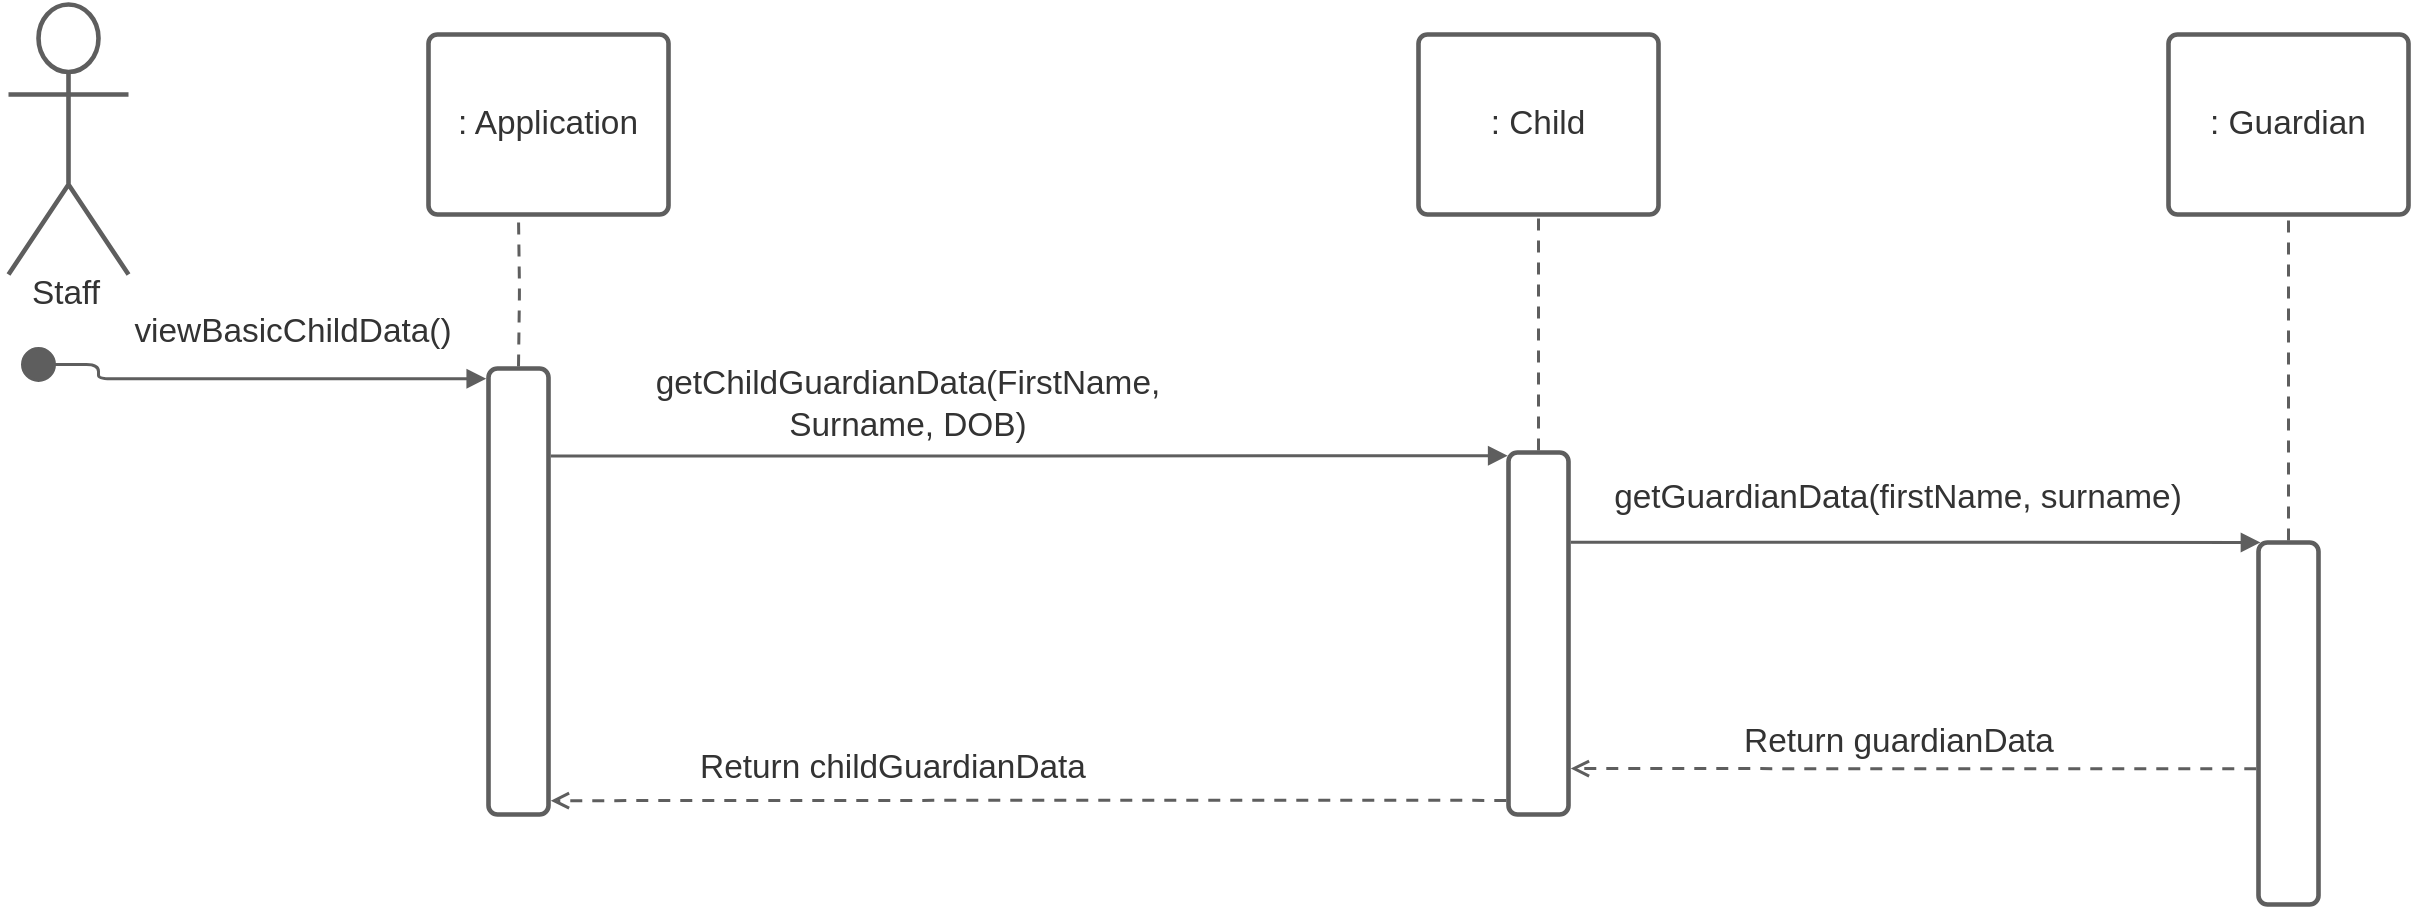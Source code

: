 <mxfile version="16.5.1" type="device" pages="3"><diagram id="Jktl9KHd3zfiNxK23iMN" name="Week 5 - Sequence Diagram tute"><mxGraphModel dx="1342" dy="875" grid="1" gridSize="10" guides="1" tooltips="1" connect="1" arrows="1" fold="1" page="1" pageScale="1" pageWidth="1169" pageHeight="827" math="0" shadow="0"><root><mxCell id="5oVjSoV56Vp-hZjuBsp1-0"/><mxCell id="5oVjSoV56Vp-hZjuBsp1-1" parent="5oVjSoV56Vp-hZjuBsp1-0"/><UserObject label="Staff" lucidchartObjectId="5wdpHs.Fx49M" id="5oVjSoV56Vp-hZjuBsp1-2"><mxCell style="html=1;overflow=block;blockSpacing=1;shape=umlActor;labelPosition=center;verticalLabelPosition=bottom;verticalAlign=top;whiteSpace=nowrap;fontSize=16.7;fontColor=#333333;spacing=0;strokeColor=#5e5e5e;strokeOpacity=100;rounded=1;absoluteArcSize=1;arcSize=9;strokeWidth=2.3;" vertex="1" parent="5oVjSoV56Vp-hZjuBsp1-1"><mxGeometry x="45" y="210" width="60" height="135" as="geometry"/></mxCell></UserObject><UserObject label="" lucidchartObjectId=".xdpq6z-BdEY" id="5oVjSoV56Vp-hZjuBsp1-3"><mxCell style="html=1;jettySize=18;whiteSpace=wrap;fontSize=13;strokeColor=#5E5E5E;strokeWidth=1.5;rounded=1;arcSize=12;edgeStyle=orthogonalEdgeStyle;startArrow=oval;startFill=1;startSize=16;endArrow=block;endFill=1;entryX=-0.037;entryY=0.023;entryPerimeter=0;" edge="1" parent="5oVjSoV56Vp-hZjuBsp1-1" target="5oVjSoV56Vp-hZjuBsp1-7"><mxGeometry width="100" height="100" relative="1" as="geometry"><Array as="points"><mxPoint x="90" y="397"/></Array><mxPoint x="60" y="390" as="sourcePoint"/></mxGeometry></mxCell></UserObject><UserObject label=": Application" lucidchartObjectId="uydp81TuDF3g" id="5oVjSoV56Vp-hZjuBsp1-4"><mxCell style="html=1;overflow=block;blockSpacing=1;whiteSpace=wrap;fontSize=16.7;fontColor=#333333;spacing=9;strokeColor=#5e5e5e;strokeOpacity=100;rounded=1;absoluteArcSize=1;arcSize=9;strokeWidth=2.3;" vertex="1" parent="5oVjSoV56Vp-hZjuBsp1-1"><mxGeometry x="255" y="225" width="120" height="90" as="geometry"/></mxCell></UserObject><UserObject label=": Child" lucidchartObjectId="zzdp8zp8xIy0" id="5oVjSoV56Vp-hZjuBsp1-5"><mxCell style="html=1;overflow=block;blockSpacing=1;whiteSpace=wrap;fontSize=16.7;fontColor=#333333;spacing=9;strokeColor=#5e5e5e;strokeOpacity=100;rounded=1;absoluteArcSize=1;arcSize=9;strokeWidth=2.3;" vertex="1" parent="5oVjSoV56Vp-hZjuBsp1-1"><mxGeometry x="750" y="225" width="120" height="90" as="geometry"/></mxCell></UserObject><UserObject label=": Guardian" lucidchartObjectId="zzdpVsRw2Yz5" id="5oVjSoV56Vp-hZjuBsp1-6"><mxCell style="html=1;overflow=block;blockSpacing=1;whiteSpace=wrap;fontSize=16.7;fontColor=#333333;spacing=9;strokeColor=#5e5e5e;strokeOpacity=100;rounded=1;absoluteArcSize=1;arcSize=9;strokeWidth=2.3;" vertex="1" parent="5oVjSoV56Vp-hZjuBsp1-1"><mxGeometry x="1125" y="225" width="120" height="90" as="geometry"/></mxCell></UserObject><UserObject label="" lucidchartObjectId="pAdpP1-fYA7M" id="5oVjSoV56Vp-hZjuBsp1-7"><mxCell style="html=1;overflow=block;blockSpacing=1;whiteSpace=wrap;fontSize=13;spacing=0;strokeColor=#5e5e5e;strokeOpacity=100;rounded=1;absoluteArcSize=1;arcSize=9;strokeWidth=2.3;" vertex="1" parent="5oVjSoV56Vp-hZjuBsp1-1"><mxGeometry x="285" y="392" width="30" height="223" as="geometry"/></mxCell></UserObject><UserObject label="" lucidchartObjectId="EAdpWJMLcnSy" id="5oVjSoV56Vp-hZjuBsp1-8"><mxCell style="html=1;jettySize=18;whiteSpace=wrap;fontSize=13;strokeColor=#5E5E5E;dashed=1;fixDash=1;dashPattern=6 5;strokeWidth=1.5;rounded=1;arcSize=12;edgeStyle=orthogonalEdgeStyle;startArrow=none;endArrow=none;entryX=0.375;entryY=1.013;entryPerimeter=0;" edge="1" parent="5oVjSoV56Vp-hZjuBsp1-1" target="5oVjSoV56Vp-hZjuBsp1-4"><mxGeometry width="100" height="100" relative="1" as="geometry"><Array as="points"/><mxPoint x="300" y="391" as="sourcePoint"/></mxGeometry></mxCell></UserObject><UserObject label="getChildGuardianData(FirstName, Surname, DOB)" lucidchartObjectId="5BdpZA7GHH5." id="5oVjSoV56Vp-hZjuBsp1-9"><mxCell style="html=1;overflow=block;blockSpacing=1;whiteSpace=wrap;fontSize=16.7;fontColor=#333333;spacing=3.8;strokeOpacity=0;fillOpacity=0;rounded=1;absoluteArcSize=1;arcSize=9;fillColor=#ffffff;strokeWidth=2.3;" vertex="1" parent="5oVjSoV56Vp-hZjuBsp1-1"><mxGeometry x="330" y="386" width="330" height="48" as="geometry"/></mxCell></UserObject><UserObject label="" lucidchartObjectId="8CdpkZrtqP0J" id="5oVjSoV56Vp-hZjuBsp1-10"><mxCell style="html=1;overflow=block;blockSpacing=1;whiteSpace=wrap;fontSize=13;spacing=0;strokeColor=#5e5e5e;strokeOpacity=100;rounded=1;absoluteArcSize=1;arcSize=9;strokeWidth=2.3;" vertex="1" parent="5oVjSoV56Vp-hZjuBsp1-1"><mxGeometry x="795" y="434" width="30" height="181" as="geometry"/></mxCell></UserObject><UserObject label="" lucidchartObjectId="8Cdphj~dx4zA" id="5oVjSoV56Vp-hZjuBsp1-11"><mxCell style="html=1;jettySize=18;whiteSpace=wrap;fontSize=13;strokeColor=#5E5E5E;dashed=1;fixDash=1;dashPattern=6 5;strokeWidth=1.5;rounded=1;arcSize=12;edgeStyle=orthogonalEdgeStyle;startArrow=none;endArrow=none;" edge="1" parent="5oVjSoV56Vp-hZjuBsp1-1"><mxGeometry width="100" height="100" relative="1" as="geometry"><Array as="points"/><mxPoint x="810" y="433" as="sourcePoint"/><mxPoint x="810" y="315" as="targetPoint"/></mxGeometry></mxCell></UserObject><UserObject label="" lucidchartObjectId="_CdpWxFJtIBy" id="5oVjSoV56Vp-hZjuBsp1-12"><mxCell style="html=1;overflow=block;blockSpacing=1;whiteSpace=wrap;fontSize=13;spacing=0;strokeColor=#5e5e5e;strokeOpacity=100;rounded=1;absoluteArcSize=1;arcSize=9;strokeWidth=2.3;" vertex="1" parent="5oVjSoV56Vp-hZjuBsp1-1"><mxGeometry x="1170" y="479" width="30" height="181" as="geometry"/></mxCell></UserObject><UserObject label="" lucidchartObjectId="_CdpXokwagJk" id="5oVjSoV56Vp-hZjuBsp1-13"><mxCell style="html=1;jettySize=18;whiteSpace=wrap;fontSize=13;strokeColor=#5E5E5E;dashed=1;fixDash=1;dashPattern=6 5;strokeWidth=1.5;rounded=1;arcSize=12;edgeStyle=orthogonalEdgeStyle;startArrow=none;endArrow=none;" edge="1" parent="5oVjSoV56Vp-hZjuBsp1-1"><mxGeometry width="100" height="100" relative="1" as="geometry"><Array as="points"/><mxPoint x="1185" y="478" as="sourcePoint"/><mxPoint x="1185" y="315" as="targetPoint"/></mxGeometry></mxCell></UserObject><UserObject label="" lucidchartObjectId="qDdpd98gl7cu" id="5oVjSoV56Vp-hZjuBsp1-14"><mxCell style="html=1;jettySize=18;whiteSpace=wrap;fontSize=13;strokeColor=#5E5E5E;strokeWidth=1.5;rounded=1;arcSize=12;edgeStyle=orthogonalEdgeStyle;startArrow=none;endArrow=block;endFill=1;exitX=1.038;exitY=0.196;exitPerimeter=0;entryX=-0.013;entryY=0.009;entryPerimeter=0;" edge="1" parent="5oVjSoV56Vp-hZjuBsp1-1" source="5oVjSoV56Vp-hZjuBsp1-7" target="5oVjSoV56Vp-hZjuBsp1-10"><mxGeometry width="100" height="100" relative="1" as="geometry"><Array as="points"/></mxGeometry></mxCell></UserObject><UserObject label="viewBasicChildData()" lucidchartObjectId="5EdpQNlH~bfP" id="5oVjSoV56Vp-hZjuBsp1-15"><mxCell style="html=1;overflow=block;blockSpacing=1;whiteSpace=wrap;fontSize=16.7;fontColor=#333333;spacing=3.8;strokeColor=none;fillOpacity=0;fillColor=#ffffff;strokeWidth=0;" vertex="1" parent="5oVjSoV56Vp-hZjuBsp1-1"><mxGeometry x="105" y="360" width="165" height="28" as="geometry"/></mxCell></UserObject><UserObject label="" lucidchartObjectId="OFdpP5.d~Gf2" id="5oVjSoV56Vp-hZjuBsp1-16"><mxCell style="html=1;jettySize=18;whiteSpace=wrap;fontSize=13;strokeColor=#5E5E5E;strokeWidth=1.5;rounded=1;arcSize=12;edgeStyle=orthogonalEdgeStyle;startArrow=none;endArrow=block;endFill=1;exitX=1.038;exitY=0.248;exitPerimeter=0;" edge="1" parent="5oVjSoV56Vp-hZjuBsp1-1" source="5oVjSoV56Vp-hZjuBsp1-10"><mxGeometry width="100" height="100" relative="1" as="geometry"><Array as="points"/><mxPoint x="1171" y="479" as="targetPoint"/></mxGeometry></mxCell></UserObject><UserObject label="getGuardianData(firstName, surname)" lucidchartObjectId="XFdpkfkWeYex" id="5oVjSoV56Vp-hZjuBsp1-17"><mxCell style="html=1;overflow=block;blockSpacing=1;whiteSpace=wrap;fontSize=16.7;fontColor=#333333;spacing=3.8;strokeOpacity=0;fillOpacity=0;rounded=1;absoluteArcSize=1;arcSize=9;fillColor=#ffffff;strokeWidth=2.3;" vertex="1" parent="5oVjSoV56Vp-hZjuBsp1-1"><mxGeometry x="825" y="433" width="330" height="48" as="geometry"/></mxCell></UserObject><UserObject label="Return childGuardianData" lucidchartObjectId="rIdp2161uH.O" id="5oVjSoV56Vp-hZjuBsp1-18"><mxCell style="html=1;overflow=block;blockSpacing=1;whiteSpace=wrap;fontSize=16.7;fontColor=#333333;spacing=3.8;strokeColor=none;fillOpacity=0;fillColor=#ffffff;strokeWidth=0;" vertex="1" parent="5oVjSoV56Vp-hZjuBsp1-1"><mxGeometry x="345" y="568" width="285" height="48" as="geometry"/></mxCell></UserObject><UserObject label="" lucidchartObjectId="kMdpsXCV3aW4" id="5oVjSoV56Vp-hZjuBsp1-19"><mxCell style="html=1;jettySize=18;whiteSpace=wrap;fontSize=13;strokeColor=#5E5E5E;dashed=1;fixDash=1;dashPattern=6 5;strokeWidth=1.5;rounded=1;arcSize=12;edgeStyle=orthogonalEdgeStyle;startArrow=none;endArrow=open;exitX=-0.037;exitY=0.961;exitPerimeter=0;entryX=1.038;entryY=0.969;entryPerimeter=0;" edge="1" parent="5oVjSoV56Vp-hZjuBsp1-1" source="5oVjSoV56Vp-hZjuBsp1-10" target="5oVjSoV56Vp-hZjuBsp1-7"><mxGeometry width="100" height="100" relative="1" as="geometry"><Array as="points"/></mxGeometry></mxCell></UserObject><UserObject label="" lucidchartObjectId="hRdp2XnWT_n~" id="5oVjSoV56Vp-hZjuBsp1-20"><mxCell style="html=1;jettySize=18;whiteSpace=wrap;fontSize=13;strokeColor=#5E5E5E;dashed=1;fixDash=1;dashPattern=6 5;strokeWidth=1.5;rounded=1;arcSize=12;edgeStyle=orthogonalEdgeStyle;startArrow=none;endArrow=open;exitX=-0.037;exitY=0.625;exitPerimeter=0;entryX=1.038;entryY=0.873;entryPerimeter=0;" edge="1" parent="5oVjSoV56Vp-hZjuBsp1-1" source="5oVjSoV56Vp-hZjuBsp1-12" target="5oVjSoV56Vp-hZjuBsp1-10"><mxGeometry width="100" height="100" relative="1" as="geometry"><Array as="points"/></mxGeometry></mxCell></UserObject><UserObject label="Return guardianData" lucidchartObjectId="hLIrbRWABCQz" id="5oVjSoV56Vp-hZjuBsp1-21"><mxCell style="html=1;overflow=block;blockSpacing=1;whiteSpace=wrap;fontSize=16.7;fontColor=#333333;spacing=3.8;strokeColor=none;fillOpacity=0;fillColor=#ffffff;strokeWidth=0;" vertex="1" parent="5oVjSoV56Vp-hZjuBsp1-1"><mxGeometry x="848" y="555" width="285" height="48" as="geometry"/></mxCell></UserObject></root></mxGraphModel></diagram><diagram id="tntg30P8HwBNvH40_bVW" name="Week 6 - State Diagram"><mxGraphModel dx="2684" dy="1750" grid="1" gridSize="10" guides="1" tooltips="1" connect="1" arrows="1" fold="1" page="1" pageScale="1" pageWidth="1169" pageHeight="827" math="0" shadow="0"><root><mxCell id="38jcuwelCKnq4hyC_asL-0"/><mxCell id="38jcuwelCKnq4hyC_asL-1" parent="38jcuwelCKnq4hyC_asL-0"/><mxCell id="38jcuwelCKnq4hyC_asL-2" value="&lt;div style=&quot;display: flex; justify-content: center; text-align: center; align-items: baseline; font-size: 0; line-height: 1.25;margin-top: -2px;&quot;&gt;&lt;span&gt;&lt;span style=&quot;font-size:16.7px;color:#333333;&quot;&gt;State&lt;/span&gt;&lt;/span&gt;&lt;/div&gt;" style="rounded=1;arcSize=20;whiteSpace=wrap;overflow=block;blockSpacing=1;html=1;fontSize=13;spacing=0;strokeColor=#5e5e5e;strokeOpacity=100;fillOpacity=0;fillColor=#000000;strokeWidth=2.3;" vertex="1" parent="38jcuwelCKnq4hyC_asL-1"><mxGeometry x="165" y="2895" width="1215" height="690" as="geometry"/></mxCell><UserObject label="Task 2C" lucidchartObjectId="NSkro.g3i1AK" id="38jcuwelCKnq4hyC_asL-3"><mxCell style="html=1;overflow=block;blockSpacing=1;whiteSpace=wrap;shadow=1;fontSize=33.5;spacing=3.8;strokeColor=none;fillColor=#FFECA9;strokeWidth=0;" vertex="1" parent="38jcuwelCKnq4hyC_asL-1"><mxGeometry x="1140" y="2040" width="120" height="120" as="geometry"/></mxCell></UserObject><UserObject label="" lucidchartObjectId="NSkr2RFyPlfM" id="38jcuwelCKnq4hyC_asL-4"><mxCell style="html=1;overflow=block;blockSpacing=1;whiteSpace=wrap;ellipse;fillColor=#000000;fontSize=13;spacing=0;strokeColor=#5e5e5e;strokeOpacity=100;rounded=1;absoluteArcSize=1;arcSize=9;strokeWidth=2.3;" vertex="1" parent="38jcuwelCKnq4hyC_asL-1"><mxGeometry x="240" y="2355" width="30" height="30" as="geometry"/></mxCell></UserObject><UserObject label="" lucidchartObjectId="NSkrDAj0Myy9" id="38jcuwelCKnq4hyC_asL-5"><mxCell style="html=1;overflow=block;blockSpacing=1;whiteSpace=wrap;shape=mxgraph.bpmn.shape;outline=end;symbol=terminate;strokeColor=#000000;fillColor=#ffffff;fontSize=13;spacing=0;strokeOpacity=100;rounded=1;absoluteArcSize=1;arcSize=9;strokeWidth=2.3;" vertex="1" parent="38jcuwelCKnq4hyC_asL-1"><mxGeometry x="1050" y="2355" width="30" height="30" as="geometry"/></mxCell></UserObject><mxCell id="38jcuwelCKnq4hyC_asL-6" value="&lt;div style=&quot;display: flex; justify-content: center; text-align: center; align-items: baseline; font-size: 0; line-height: 1.25;margin-top: -2px;&quot;&gt;&lt;span&gt;&lt;span style=&quot;font-size:16.7px;color:#333333;&quot;&gt;Display Time&lt;/span&gt;&lt;/span&gt;&lt;/div&gt;" style="swimlane;startSize=25;html=1;whiteSpace=wrap;container=1;collapsible=0;childLayout=stackLayout;resizeParent=1;dropTarget=0;rounded=1;arcSize=20;fontStyle=0;overflow=block;blockSpacing=1;fontSize=13;spacing=0;strokeColor=#5e5e5e;strokeOpacity=100;strokeWidth=2.3;" vertex="1" parent="38jcuwelCKnq4hyC_asL-1"><mxGeometry x="563" y="2310" width="240" height="105" as="geometry"/></mxCell><mxCell id="38jcuwelCKnq4hyC_asL-7" value="&lt;div style=&quot;display: flex; justify-content: center; text-align: center; align-items: baseline; font-size: 0; line-height: 1.25;margin-top: -2px;&quot;&gt;&lt;span&gt;&lt;span style=&quot;font-size:16.7px;color:#333333;&quot;&gt;entry / &#10;do /&#10;exit /&lt;/span&gt;&lt;/span&gt;&lt;/div&gt;" style="rounded=1;arcSize=20;strokeColor=none;fillColor=none;whiteSpace=wrap;overflow=block;blockSpacing=1;html=1;fontSize=13;spacing=0;strokeOpacity=100;strokeWidth=2.3;" vertex="1" parent="38jcuwelCKnq4hyC_asL-6"><mxGeometry y="25" width="240" height="80" as="geometry"/></mxCell><UserObject label="" lucidchartObjectId="NSkrPFZXCI~2" id="38jcuwelCKnq4hyC_asL-8"><mxCell style="html=1;jettySize=18;whiteSpace=wrap;overflow=block;blockSpacing=1;fontSize=13;strokeColor=#5E5E5E;strokeWidth=1.5;rounded=1;arcSize=12;edgeStyle=orthogonalEdgeStyle;startArrow=none;endArrow=open;exitX=1.038;exitY=0.5;exitPerimeter=0;entryX=-0.005;entryY=0.571;entryPerimeter=0;" edge="1" parent="38jcuwelCKnq4hyC_asL-1" source="38jcuwelCKnq4hyC_asL-4" target="38jcuwelCKnq4hyC_asL-6"><mxGeometry width="100" height="100" relative="1" as="geometry"><Array as="points"/></mxGeometry></mxCell></UserObject><UserObject label="" lucidchartObjectId="NSkr7~.M8zEG" id="38jcuwelCKnq4hyC_asL-9"><mxCell style="html=1;jettySize=18;whiteSpace=wrap;overflow=block;blockSpacing=1;fontSize=13;strokeColor=#5E5E5E;strokeWidth=1.5;rounded=0;startArrow=none;endArrow=open;exitX=1.005;exitY=0.5;exitPerimeter=0;entryX=0.025;entryY=0.25;entryPerimeter=0;" edge="1" parent="38jcuwelCKnq4hyC_asL-1" source="38jcuwelCKnq4hyC_asL-6" target="38jcuwelCKnq4hyC_asL-5"><mxGeometry width="100" height="100" relative="1" as="geometry"><Array as="points"/></mxGeometry></mxCell></UserObject><UserObject label="" lucidchartObjectId="NSkr..6vxAOr" id="38jcuwelCKnq4hyC_asL-10"><mxCell style="html=1;overflow=block;blockSpacing=1;whiteSpace=wrap;ellipse;fillColor=#000000;fontSize=13;spacing=0;strokeColor=#5e5e5e;strokeOpacity=100;rounded=1;absoluteArcSize=1;arcSize=9;strokeWidth=2.3;" vertex="1" parent="38jcuwelCKnq4hyC_asL-1"><mxGeometry x="210" y="1185" width="30" height="30" as="geometry"/></mxCell></UserObject><UserObject label="" lucidchartObjectId="NSkrRywGo4P7" id="38jcuwelCKnq4hyC_asL-11"><mxCell style="html=1;overflow=block;blockSpacing=1;whiteSpace=wrap;shape=mxgraph.bpmn.shape;outline=end;symbol=terminate;strokeColor=#000000;fillColor=#ffffff;fontSize=13;spacing=0;strokeOpacity=100;rounded=1;absoluteArcSize=1;arcSize=9;strokeWidth=2.3;" vertex="1" parent="38jcuwelCKnq4hyC_asL-1"><mxGeometry x="1020" y="1185" width="30" height="30" as="geometry"/></mxCell></UserObject><mxCell id="38jcuwelCKnq4hyC_asL-12" value="&lt;div style=&quot;display: flex; justify-content: center; text-align: center; align-items: baseline; font-size: 0; line-height: 1.25;margin-top: -2px;&quot;&gt;&lt;span&gt;&lt;span style=&quot;font-size:16.7px;color:#333333;&quot;&gt;On&lt;/span&gt;&lt;/span&gt;&lt;/div&gt;" style="swimlane;startSize=25;html=1;whiteSpace=wrap;container=1;collapsible=0;childLayout=stackLayout;resizeParent=1;dropTarget=0;rounded=1;arcSize=20;fontStyle=0;overflow=block;blockSpacing=1;fontSize=13;spacing=0;strokeColor=#5e5e5e;strokeOpacity=100;strokeWidth=2.3;" vertex="1" parent="38jcuwelCKnq4hyC_asL-1"><mxGeometry x="405" y="1140" width="270" height="105" as="geometry"/></mxCell><mxCell id="38jcuwelCKnq4hyC_asL-13" value="&lt;div style=&quot;display: flex; justify-content: center; text-align: center; align-items: baseline; font-size: 0; line-height: 1.25;margin-top: -2px;&quot;&gt;&lt;span&gt;&lt;span style=&quot;font-size:16.7px;color:#333333;&quot;&gt;entry / display is turned on&#10;do /&#10;exit / &lt;/span&gt;&lt;span style=&quot;font-size:13px;color:#000000;&quot;&gt; &lt;/span&gt;&lt;span style=&quot;font-size:16.7px;color:#333333;&quot;&gt;display is turned off&lt;/span&gt;&lt;/span&gt;&lt;/div&gt;" style="rounded=1;arcSize=20;strokeColor=none;fillColor=none;whiteSpace=wrap;overflow=block;blockSpacing=1;html=1;fontSize=13;spacing=0;strokeOpacity=100;strokeWidth=2.3;" vertex="1" parent="38jcuwelCKnq4hyC_asL-12"><mxGeometry y="25" width="270" height="80" as="geometry"/></mxCell><UserObject label="" lucidchartObjectId="NSkrnRiQXTIC" id="38jcuwelCKnq4hyC_asL-14"><mxCell style="html=1;jettySize=18;whiteSpace=wrap;overflow=block;blockSpacing=1;fontSize=13;strokeColor=#5E5E5E;strokeWidth=1.5;rounded=1;arcSize=12;edgeStyle=orthogonalEdgeStyle;startArrow=none;endArrow=open;exitX=1.038;exitY=0.5;exitPerimeter=0;entryX=-0.004;entryY=0.571;entryPerimeter=0;" edge="1" parent="38jcuwelCKnq4hyC_asL-1" source="38jcuwelCKnq4hyC_asL-10" target="38jcuwelCKnq4hyC_asL-12"><mxGeometry width="100" height="100" relative="1" as="geometry"><Array as="points"/></mxGeometry></mxCell></UserObject><UserObject label="" lucidchartObjectId="NSkrb_KGYZOd" id="38jcuwelCKnq4hyC_asL-15"><mxCell style="html=1;jettySize=18;whiteSpace=wrap;overflow=block;blockSpacing=1;fontSize=13;strokeColor=#5E5E5E;strokeWidth=1.5;rounded=0;startArrow=none;endArrow=open;exitX=1.004;exitY=0.5;exitPerimeter=0;entryX=0.025;entryY=0.25;entryPerimeter=0;" edge="1" parent="38jcuwelCKnq4hyC_asL-1" source="38jcuwelCKnq4hyC_asL-12" target="38jcuwelCKnq4hyC_asL-11"><mxGeometry width="100" height="100" relative="1" as="geometry"><Array as="points"/></mxGeometry></mxCell></UserObject><UserObject label="Task 2A +B" lucidchartObjectId="NSkrapZXiPbi" id="38jcuwelCKnq4hyC_asL-16"><mxCell style="html=1;overflow=block;blockSpacing=1;whiteSpace=wrap;shadow=1;fontSize=33.5;spacing=3.8;strokeColor=none;fillColor=#FFECA9;strokeWidth=0;" vertex="1" parent="38jcuwelCKnq4hyC_asL-1"><mxGeometry x="1170" y="1125" width="120" height="120" as="geometry"/></mxCell></UserObject><mxCell id="38jcuwelCKnq4hyC_asL-17" value="&lt;div style=&quot;display: flex; justify-content: center; text-align: center; align-items: baseline; font-size: 0; line-height: 1.25;margin-top: -2px;&quot;&gt;&lt;span&gt;&lt;span style=&quot;font-size:16.7px;color:#333333;&quot;&gt;Sleep&lt;/span&gt;&lt;/span&gt;&lt;/div&gt;" style="swimlane;startSize=25;html=1;whiteSpace=wrap;container=1;collapsible=0;childLayout=stackLayout;resizeParent=1;dropTarget=0;rounded=1;arcSize=20;fontStyle=0;overflow=block;blockSpacing=1;fontSize=13;spacing=0;strokeColor=#5e5e5e;strokeOpacity=100;strokeWidth=2.3;" vertex="1" parent="38jcuwelCKnq4hyC_asL-1"><mxGeometry x="465" y="1695" width="345" height="105" as="geometry"/></mxCell><mxCell id="38jcuwelCKnq4hyC_asL-18" value="&lt;div style=&quot;display: flex; justify-content: center; text-align: center; align-items: baseline; font-size: 0; line-height: 1.25;margin-top: -2px;&quot;&gt;&lt;span&gt;&lt;span style=&quot;font-size:16.7px;color:#333333;&quot;&gt;do / buttons light up&lt;/span&gt;&lt;/span&gt;&lt;/div&gt;" style="rounded=1;arcSize=20;strokeColor=none;fillColor=none;whiteSpace=wrap;overflow=block;blockSpacing=1;html=1;fontSize=13;spacing=0;strokeOpacity=100;strokeWidth=2.3;" vertex="1" parent="38jcuwelCKnq4hyC_asL-17"><mxGeometry y="25" width="345" height="80" as="geometry"/></mxCell><mxCell id="38jcuwelCKnq4hyC_asL-19" value="&lt;div style=&quot;display: flex; justify-content: center; text-align: center; align-items: baseline; font-size: 0; line-height: 1.25;margin-top: -2px;&quot;&gt;&lt;span&gt;&lt;span style=&quot;font-size:16.7px;color:#333333;&quot;&gt;Alarm Set&lt;/span&gt;&lt;/span&gt;&lt;/div&gt;" style="swimlane;startSize=25;html=1;whiteSpace=wrap;container=1;collapsible=0;childLayout=stackLayout;resizeParent=1;dropTarget=0;rounded=1;arcSize=20;fontStyle=0;overflow=block;blockSpacing=1;fontSize=13;spacing=0;strokeColor=#5e5e5e;strokeOpacity=100;strokeWidth=2.3;" vertex="1" parent="38jcuwelCKnq4hyC_asL-1"><mxGeometry x="165" y="2625" width="240" height="105" as="geometry"/></mxCell><mxCell id="38jcuwelCKnq4hyC_asL-20" value="&lt;div style=&quot;display: flex; justify-content: center; text-align: center; align-items: baseline; font-size: 0; line-height: 1.25;margin-top: -2px;&quot;&gt;&lt;span&gt;&lt;span style=&quot;font-size:16.7px;color:#333333;&quot;&gt;entry / &#10;do /&#10;exit /&lt;/span&gt;&lt;/span&gt;&lt;/div&gt;" style="rounded=1;arcSize=20;strokeColor=none;fillColor=none;whiteSpace=wrap;overflow=block;blockSpacing=1;html=1;fontSize=13;spacing=0;strokeOpacity=100;strokeWidth=2.3;" vertex="1" parent="38jcuwelCKnq4hyC_asL-19"><mxGeometry y="25" width="240" height="80" as="geometry"/></mxCell><mxCell id="38jcuwelCKnq4hyC_asL-21" value="&lt;div style=&quot;display: flex; justify-content: center; text-align: center; align-items: baseline; font-size: 0; line-height: 1.25;margin-top: -2px;&quot;&gt;&lt;span&gt;&lt;span style=&quot;font-size:16.7px;color:#333333;&quot;&gt;Display Time&lt;/span&gt;&lt;/span&gt;&lt;/div&gt;" style="swimlane;startSize=25;html=1;whiteSpace=wrap;container=1;collapsible=0;childLayout=stackLayout;resizeParent=1;dropTarget=0;rounded=1;arcSize=20;fontStyle=0;overflow=block;blockSpacing=1;fontSize=13;spacing=0;strokeColor=#5e5e5e;strokeOpacity=100;strokeWidth=2.3;" vertex="1" parent="38jcuwelCKnq4hyC_asL-1"><mxGeometry x="570" y="2625" width="240" height="105" as="geometry"/></mxCell><mxCell id="38jcuwelCKnq4hyC_asL-22" value="&lt;div style=&quot;display: flex; justify-content: center; text-align: center; align-items: baseline; font-size: 0; line-height: 1.25;margin-top: -2px;&quot;&gt;&lt;span&gt;&lt;span style=&quot;font-size:16.7px;color:#333333;&quot;&gt;entry / &#10;do /&#10;exit /&lt;/span&gt;&lt;/span&gt;&lt;/div&gt;" style="rounded=1;arcSize=20;strokeColor=none;fillColor=none;whiteSpace=wrap;overflow=block;blockSpacing=1;html=1;fontSize=13;spacing=0;strokeOpacity=100;strokeWidth=2.3;" vertex="1" parent="38jcuwelCKnq4hyC_asL-21"><mxGeometry y="25" width="240" height="80" as="geometry"/></mxCell><UserObject label="" lucidchartObjectId="NSkrvLj9mhof" id="38jcuwelCKnq4hyC_asL-23"><mxCell style="html=1;overflow=block;blockSpacing=1;whiteSpace=wrap;ellipse;fillColor=#000000;fontSize=13;spacing=0;strokeColor=#5e5e5e;strokeOpacity=100;rounded=1;absoluteArcSize=1;arcSize=9;strokeWidth=2.3;" vertex="1" parent="38jcuwelCKnq4hyC_asL-1"><mxGeometry x="210" y="1425" width="30" height="30" as="geometry"/></mxCell></UserObject><UserObject label="" lucidchartObjectId="NSkrsZQdQRr0" id="38jcuwelCKnq4hyC_asL-24"><mxCell style="html=1;overflow=block;blockSpacing=1;whiteSpace=wrap;shape=mxgraph.bpmn.shape;outline=end;symbol=terminate;strokeColor=#000000;fillColor=#ffffff;fontSize=13;spacing=0;strokeOpacity=100;rounded=1;absoluteArcSize=1;arcSize=9;strokeWidth=2.3;" vertex="1" parent="38jcuwelCKnq4hyC_asL-1"><mxGeometry x="1020" y="1425" width="30" height="30" as="geometry"/></mxCell></UserObject><mxCell id="38jcuwelCKnq4hyC_asL-25" value="&lt;div style=&quot;display: flex; justify-content: center; text-align: center; align-items: baseline; font-size: 0; line-height: 1.25;margin-top: -2px;&quot;&gt;&lt;span&gt;&lt;span style=&quot;font-size:16.7px;color:#333333;&quot;&gt;On&lt;/span&gt;&lt;/span&gt;&lt;/div&gt;" style="swimlane;startSize=25;html=1;whiteSpace=wrap;container=1;collapsible=0;childLayout=stackLayout;resizeParent=1;dropTarget=0;rounded=1;arcSize=20;fontStyle=0;overflow=block;blockSpacing=1;fontSize=13;spacing=0;strokeColor=#5e5e5e;strokeOpacity=100;strokeWidth=2.3;" vertex="1" parent="38jcuwelCKnq4hyC_asL-1"><mxGeometry x="353" y="1380" width="263" height="105" as="geometry"/></mxCell><mxCell id="38jcuwelCKnq4hyC_asL-26" value="&lt;div style=&quot;display: flex; justify-content: center; text-align: center; align-items: baseline; font-size: 0; line-height: 1.25;margin-top: -2px;&quot;&gt;&lt;span&gt;&lt;span style=&quot;font-size:16.7px;color:#333333;&quot;&gt;entry / display is turned on&#10;do / display time and date&#10;exit / &lt;/span&gt;&lt;span style=&quot;font-size:13px;color:#000000;&quot;&gt; &lt;/span&gt;&lt;span style=&quot;font-size:16.7px;color:#333333;&quot;&gt;display is turned off&lt;/span&gt;&lt;/span&gt;&lt;/div&gt;" style="rounded=1;arcSize=20;strokeColor=none;fillColor=none;whiteSpace=wrap;overflow=block;blockSpacing=1;html=1;fontSize=13;spacing=0;strokeOpacity=100;strokeWidth=2.3;" vertex="1" parent="38jcuwelCKnq4hyC_asL-25"><mxGeometry y="25" width="263" height="80" as="geometry"/></mxCell><UserObject label="" lucidchartObjectId="NSkrt64VOh47" id="38jcuwelCKnq4hyC_asL-27"><mxCell style="html=1;jettySize=18;whiteSpace=wrap;overflow=block;blockSpacing=1;fontSize=13;strokeColor=#5E5E5E;strokeWidth=1.5;rounded=1;arcSize=12;edgeStyle=orthogonalEdgeStyle;startArrow=none;endArrow=open;exitX=1.038;exitY=0.5;exitPerimeter=0;entryX=-0.004;entryY=0.571;entryPerimeter=0;" edge="1" parent="38jcuwelCKnq4hyC_asL-1" source="38jcuwelCKnq4hyC_asL-23" target="38jcuwelCKnq4hyC_asL-25"><mxGeometry width="100" height="100" relative="1" as="geometry"><Array as="points"/></mxGeometry></mxCell></UserObject><UserObject label="" lucidchartObjectId="NSkr~LpqK25f" id="38jcuwelCKnq4hyC_asL-28"><mxCell style="html=1;jettySize=18;whiteSpace=wrap;overflow=block;blockSpacing=1;fontSize=13;strokeColor=#5E5E5E;strokeWidth=1.5;rounded=0;startArrow=none;endArrow=open;exitX=1.004;exitY=0.5;exitPerimeter=0;entryX=0.025;entryY=0.25;entryPerimeter=0;" edge="1" parent="38jcuwelCKnq4hyC_asL-1" source="38jcuwelCKnq4hyC_asL-25" target="38jcuwelCKnq4hyC_asL-24"><mxGeometry width="100" height="100" relative="1" as="geometry"><Array as="points"/></mxGeometry></mxCell></UserObject><mxCell id="38jcuwelCKnq4hyC_asL-29" value="button is pressed once" style="text;html=1;resizable=0;labelBackgroundColor=default;align=center;verticalAlign=middle;fontStyle=1;fontColor=#333333;fontSize=13.3;" vertex="1" parent="38jcuwelCKnq4hyC_asL-28"><mxGeometry x="-0.104" relative="1" as="geometry"/></mxCell><mxCell id="38jcuwelCKnq4hyC_asL-30" value="&lt;div style=&quot;display: flex; justify-content: center; text-align: center; align-items: baseline; font-size: 0; line-height: 1.25;margin-top: -2px;&quot;&gt;&lt;span&gt;&lt;span style=&quot;font-size:16.7px;color:#333333;&quot;&gt;Sleep&lt;/span&gt;&lt;/span&gt;&lt;/div&gt;" style="swimlane;startSize=25;html=1;whiteSpace=wrap;container=1;collapsible=0;childLayout=stackLayout;resizeParent=1;dropTarget=0;rounded=1;arcSize=20;fontStyle=0;overflow=block;blockSpacing=1;fontSize=13;spacing=0;strokeColor=#5e5e5e;strokeOpacity=100;strokeWidth=2.3;" vertex="1" parent="38jcuwelCKnq4hyC_asL-1"><mxGeometry x="960" y="2610" width="240" height="105" as="geometry"/></mxCell><mxCell id="38jcuwelCKnq4hyC_asL-31" value="&lt;div style=&quot;display: flex; justify-content: center; text-align: center; align-items: baseline; font-size: 0; line-height: 1.25;margin-top: -2px;&quot;&gt;&lt;span&gt;&lt;span style=&quot;font-size:16.7px;color:#333333;&quot;&gt;entry / &#10;do /&#10;exit /&lt;/span&gt;&lt;/span&gt;&lt;/div&gt;" style="rounded=1;arcSize=20;strokeColor=none;fillColor=none;whiteSpace=wrap;overflow=block;blockSpacing=1;html=1;fontSize=13;spacing=0;strokeOpacity=100;strokeWidth=2.3;" vertex="1" parent="38jcuwelCKnq4hyC_asL-30"><mxGeometry y="25" width="240" height="80" as="geometry"/></mxCell><UserObject label="" lucidchartObjectId="NSkrr6QS0zET" id="38jcuwelCKnq4hyC_asL-32"><mxCell style="html=1;overflow=block;blockSpacing=1;whiteSpace=wrap;ellipse;fillColor=#000000;fontSize=13;spacing=0;strokeColor=#5e5e5e;strokeOpacity=100;rounded=1;absoluteArcSize=1;arcSize=9;strokeWidth=2.3;" vertex="1" parent="38jcuwelCKnq4hyC_asL-1"><mxGeometry x="120" y="3180" width="30" height="30" as="geometry"/></mxCell></UserObject><UserObject label="" lucidchartObjectId="NSkr9A3bgnvO" id="38jcuwelCKnq4hyC_asL-33"><mxCell style="html=1;overflow=block;blockSpacing=1;whiteSpace=wrap;shape=mxgraph.bpmn.shape;outline=end;symbol=terminate;strokeColor=#000000;fillColor=#ffffff;fontSize=13;spacing=0;strokeOpacity=100;rounded=1;absoluteArcSize=1;arcSize=9;strokeWidth=2.3;" vertex="1" parent="38jcuwelCKnq4hyC_asL-1"><mxGeometry x="360" y="3705" width="30" height="30" as="geometry"/></mxCell></UserObject><mxCell id="38jcuwelCKnq4hyC_asL-34" value="&lt;div style=&quot;display: flex; justify-content: center; text-align: center; align-items: baseline; font-size: 0; line-height: 1.25;margin-top: -2px;&quot;&gt;&lt;span&gt;&lt;span style=&quot;font-size:16.7px;color:#333333;&quot;&gt;On Shelf&lt;/span&gt;&lt;/span&gt;&lt;/div&gt;" style="swimlane;startSize=25;html=1;whiteSpace=wrap;container=1;collapsible=0;childLayout=stackLayout;resizeParent=1;dropTarget=0;rounded=1;arcSize=20;fontStyle=0;overflow=block;blockSpacing=1;fontSize=13;spacing=0;strokeColor=#5e5e5e;strokeOpacity=100;strokeWidth=2.3;" vertex="1" parent="38jcuwelCKnq4hyC_asL-1"><mxGeometry x="248" y="3135" width="240" height="105" as="geometry"/></mxCell><mxCell id="38jcuwelCKnq4hyC_asL-35" value="" style="rounded=1;arcSize=20;strokeColor=none;fillColor=none;whiteSpace=wrap;fontSize=16.7;fontColor=#333333;spacing=0;strokeOpacity=100;strokeWidth=2.3;" vertex="1" parent="38jcuwelCKnq4hyC_asL-34"><mxGeometry y="25" width="240" height="80" as="geometry"/></mxCell><UserObject label="" lucidchartObjectId="NSkr9NTYj2uh" id="38jcuwelCKnq4hyC_asL-36"><mxCell style="html=1;jettySize=18;whiteSpace=wrap;fontSize=13;strokeColor=#5E5E5E;strokeWidth=1.5;rounded=1;arcSize=12;edgeStyle=orthogonalEdgeStyle;startArrow=none;endArrow=open;exitX=1.038;exitY=0.5;exitPerimeter=0;entryX=-0.005;entryY=0.571;entryPerimeter=0;" edge="1" parent="38jcuwelCKnq4hyC_asL-1" source="38jcuwelCKnq4hyC_asL-32" target="38jcuwelCKnq4hyC_asL-34"><mxGeometry width="100" height="100" relative="1" as="geometry"><Array as="points"/></mxGeometry></mxCell></UserObject><mxCell id="38jcuwelCKnq4hyC_asL-37" value="&lt;div style=&quot;display: flex; justify-content: center; text-align: center; align-items: baseline; font-size: 0; line-height: 1.25;margin-top: -2px;&quot;&gt;&lt;span&gt;&lt;span style=&quot;font-size:16.7px;color:#333333;&quot;&gt;On Loan&lt;/span&gt;&lt;/span&gt;&lt;/div&gt;" style="swimlane;startSize=25;html=1;whiteSpace=wrap;container=1;collapsible=0;childLayout=stackLayout;resizeParent=1;dropTarget=0;rounded=1;arcSize=20;fontStyle=0;overflow=block;blockSpacing=1;fontSize=13;spacing=0;strokeColor=#5e5e5e;strokeOpacity=100;strokeWidth=2.3;" vertex="1" parent="38jcuwelCKnq4hyC_asL-1"><mxGeometry x="749" y="3135" width="330" height="105" as="geometry"/></mxCell><mxCell id="38jcuwelCKnq4hyC_asL-38" value="&lt;div style=&quot;display: flex; justify-content: center; text-align: center; align-items: baseline; font-size: 0; line-height: 1.25;margin-top: -2px;&quot;&gt;&lt;span&gt;&lt;span style=&quot;font-size:16.7px;color:#333333;&quot;&gt;entry /  deactivate security alarm&#10; &lt;/span&gt;&lt;/span&gt;&lt;/div&gt;" style="rounded=1;arcSize=20;strokeColor=none;fillColor=none;whiteSpace=wrap;overflow=block;blockSpacing=1;html=1;fontSize=13;spacing=0;strokeOpacity=100;strokeWidth=2.3;" vertex="1" parent="38jcuwelCKnq4hyC_asL-37"><mxGeometry y="25" width="330" height="80" as="geometry"/></mxCell><mxCell id="38jcuwelCKnq4hyC_asL-39" value="&lt;div style=&quot;display: flex; justify-content: center; text-align: center; align-items: baseline; font-size: 0; line-height: 1.25;margin-top: -2px;&quot;&gt;&lt;span&gt;&lt;span style=&quot;font-size:16.7px;color:#333333;&quot;&gt;Returned&lt;/span&gt;&lt;/span&gt;&lt;/div&gt;" style="swimlane;startSize=25;html=1;whiteSpace=wrap;container=1;collapsible=0;childLayout=stackLayout;resizeParent=1;dropTarget=0;rounded=1;arcSize=20;fontStyle=0;overflow=block;blockSpacing=1;fontSize=13;spacing=0;strokeColor=#5e5e5e;strokeOpacity=100;strokeWidth=2.3;" vertex="1" parent="38jcuwelCKnq4hyC_asL-1"><mxGeometry x="645" y="3360" width="240" height="105" as="geometry"/></mxCell><mxCell id="38jcuwelCKnq4hyC_asL-40" value="&lt;div style=&quot;display: flex; justify-content: center; text-align: center; align-items: baseline; font-size: 0; line-height: 1.25;margin-top: -2px;&quot;&gt;&lt;span&gt;&lt;span style=&quot;font-size:16.7px;color:#333333;&quot;&gt;entry / activate security alarm&#10;&#10; &lt;/span&gt;&lt;/span&gt;&lt;/div&gt;" style="rounded=1;arcSize=20;strokeColor=none;fillColor=none;whiteSpace=wrap;overflow=block;blockSpacing=1;html=1;fontSize=13;spacing=0;strokeOpacity=100;strokeWidth=2.3;" vertex="1" parent="38jcuwelCKnq4hyC_asL-39"><mxGeometry y="25" width="240" height="80" as="geometry"/></mxCell><mxCell id="38jcuwelCKnq4hyC_asL-41" value="&lt;div style=&quot;display: flex; justify-content: center; text-align: center; align-items: baseline; font-size: 0; line-height: 1.25;margin-top: -2px;&quot;&gt;&lt;span&gt;&lt;span style=&quot;font-size:16.7px;color:#333333;&quot;&gt;Holds Shelf&lt;/span&gt;&lt;/span&gt;&lt;/div&gt;" style="swimlane;startSize=25;html=1;whiteSpace=wrap;container=1;collapsible=0;childLayout=stackLayout;resizeParent=1;dropTarget=0;rounded=1;arcSize=20;fontStyle=0;overflow=block;blockSpacing=1;fontSize=13;spacing=0;strokeColor=#5e5e5e;strokeOpacity=100;strokeWidth=2.3;" vertex="1" parent="38jcuwelCKnq4hyC_asL-1"><mxGeometry x="1095" y="3360" width="240" height="105" as="geometry"/></mxCell><mxCell id="38jcuwelCKnq4hyC_asL-42" value="" style="rounded=1;arcSize=20;strokeColor=none;fillColor=none;whiteSpace=wrap;fontSize=16.7;fontColor=#333333;spacing=0;strokeOpacity=100;strokeWidth=2.3;" vertex="1" parent="38jcuwelCKnq4hyC_asL-41"><mxGeometry y="25" width="240" height="80" as="geometry"/></mxCell><mxCell id="38jcuwelCKnq4hyC_asL-43" value="&lt;div style=&quot;display: flex; justify-content: center; text-align: center; align-items: baseline; font-size: 0; line-height: 1.25;margin-top: -2px;&quot;&gt;&lt;span&gt;&lt;span style=&quot;font-size:16.7px;color:#333333;&quot;&gt;Lost&lt;/span&gt;&lt;/span&gt;&lt;/div&gt;" style="swimlane;startSize=25;html=1;whiteSpace=wrap;container=1;collapsible=0;childLayout=stackLayout;resizeParent=1;dropTarget=0;rounded=1;arcSize=20;fontStyle=0;overflow=block;blockSpacing=1;fontSize=13;spacing=0;strokeColor=#5e5e5e;strokeOpacity=100;strokeWidth=2.3;" vertex="1" parent="38jcuwelCKnq4hyC_asL-1"><mxGeometry x="720" y="3668" width="240" height="105" as="geometry"/></mxCell><mxCell id="38jcuwelCKnq4hyC_asL-44" value="&lt;div style=&quot;display: flex; justify-content: center; text-align: center; align-items: baseline; font-size: 0; line-height: 1.25;margin-top: -2px;&quot;&gt;&lt;span&gt;&lt;span style=&quot;font-size:16.7px;color:#333333;&quot;&gt;entry / &#10; &lt;/span&gt;&lt;/span&gt;&lt;/div&gt;" style="rounded=1;arcSize=20;strokeColor=none;fillColor=none;whiteSpace=wrap;overflow=block;blockSpacing=1;html=1;fontSize=13;spacing=0;strokeOpacity=100;strokeWidth=2.3;" vertex="1" parent="38jcuwelCKnq4hyC_asL-43"><mxGeometry y="25" width="240" height="80" as="geometry"/></mxCell><UserObject label="" lucidchartObjectId="NSkrWSRdaKj~" id="38jcuwelCKnq4hyC_asL-45"><mxCell style="html=1;jettySize=18;whiteSpace=wrap;fontSize=13;strokeColor=#5E5E5E;strokeWidth=1.5;rounded=1;arcSize=12;edgeStyle=orthogonalEdgeStyle;startArrow=none;endArrow=open;exitX=1.005;exitY=0.5;exitPerimeter=0;entryX=-0.003;entryY=0.5;entryPerimeter=0;" edge="1" parent="38jcuwelCKnq4hyC_asL-1" source="38jcuwelCKnq4hyC_asL-34" target="38jcuwelCKnq4hyC_asL-37"><mxGeometry width="100" height="100" relative="1" as="geometry"><Array as="points"/></mxGeometry></mxCell></UserObject><UserObject label="" lucidchartObjectId="NSkrylmZXfks" id="38jcuwelCKnq4hyC_asL-46"><mxCell style="html=1;jettySize=18;whiteSpace=wrap;fontSize=13;strokeColor=#5E5E5E;strokeWidth=1.5;rounded=0;startArrow=none;endArrow=open;exitX=0.5;exitY=1.011;exitPerimeter=0;entryX=0.531;entryY=-0.011;entryPerimeter=0;" edge="1" parent="38jcuwelCKnq4hyC_asL-1" source="38jcuwelCKnq4hyC_asL-37" target="38jcuwelCKnq4hyC_asL-39"><mxGeometry width="100" height="100" relative="1" as="geometry"><Array as="points"/></mxGeometry></mxCell></UserObject><UserObject label="" lucidchartObjectId="NSkre-Rv5f79" id="38jcuwelCKnq4hyC_asL-47"><mxCell style="html=1;jettySize=18;whiteSpace=wrap;fontSize=13;strokeColor=#5E5E5E;strokeWidth=1.5;rounded=0;startArrow=none;endArrow=open;exitX=-0.005;exitY=0.5;exitPerimeter=0;entryX=1.005;entryY=0.5;entryPerimeter=0;" edge="1" parent="38jcuwelCKnq4hyC_asL-1" source="38jcuwelCKnq4hyC_asL-41" target="38jcuwelCKnq4hyC_asL-39"><mxGeometry width="100" height="100" relative="1" as="geometry"><Array as="points"/></mxGeometry></mxCell></UserObject><UserObject label="" lucidchartObjectId="NSkr_~.vsaWh" id="38jcuwelCKnq4hyC_asL-48"><mxCell style="html=1;jettySize=18;whiteSpace=wrap;fontSize=13;strokeColor=#5E5E5E;strokeWidth=1.5;rounded=0;startArrow=none;endArrow=open;exitX=0.142;exitY=-0.011;exitPerimeter=0;entryX=0.934;entryY=1.011;entryPerimeter=0;" edge="1" parent="38jcuwelCKnq4hyC_asL-1" source="38jcuwelCKnq4hyC_asL-41" target="38jcuwelCKnq4hyC_asL-37"><mxGeometry width="100" height="100" relative="1" as="geometry"><Array as="points"/></mxGeometry></mxCell></UserObject><UserObject label="" lucidchartObjectId="NSkrd1KdWyKq" id="38jcuwelCKnq4hyC_asL-49"><mxCell style="html=1;jettySize=18;whiteSpace=wrap;fontSize=13;strokeColor=#5E5E5E;strokeWidth=1.5;rounded=0;startArrow=none;endArrow=open;exitX=-0.005;exitY=0.5;exitPerimeter=0;entryX=0.5;entryY=1.011;entryPerimeter=0;" edge="1" parent="38jcuwelCKnq4hyC_asL-1" source="38jcuwelCKnq4hyC_asL-39" target="38jcuwelCKnq4hyC_asL-34"><mxGeometry width="100" height="100" relative="1" as="geometry"><Array as="points"/></mxGeometry></mxCell></UserObject><UserObject label="" lucidchartObjectId="NSkrcsm.XzgV" id="38jcuwelCKnq4hyC_asL-50"><mxCell style="html=1;jettySize=18;whiteSpace=wrap;fontSize=13;strokeColor=#5E5E5E;strokeWidth=1.5;rounded=0;startArrow=none;endArrow=open;exitX=0.293;exitY=1.011;exitPerimeter=0;entryX=0.5;entryY=-0.038;entryPerimeter=0;" edge="1" parent="38jcuwelCKnq4hyC_asL-1" source="38jcuwelCKnq4hyC_asL-34" target="38jcuwelCKnq4hyC_asL-33"><mxGeometry width="100" height="100" relative="1" as="geometry"><Array as="points"/></mxGeometry></mxCell></UserObject><mxCell id="38jcuwelCKnq4hyC_asL-51" value="&lt;div style=&quot;display: flex; justify-content: center; text-align: center; align-items: baseline; font-size: 0; line-height: 1.25;margin-top: -2px;&quot;&gt;&lt;span&gt;&lt;span style=&quot;font-size:16.7px;color:#333333;&quot;&gt;Starting up&lt;/span&gt;&lt;/span&gt;&lt;/div&gt;" style="swimlane;startSize=25;html=1;whiteSpace=wrap;container=1;collapsible=0;childLayout=stackLayout;resizeParent=1;dropTarget=0;rounded=1;arcSize=20;fontStyle=0;overflow=block;blockSpacing=1;fontSize=13;spacing=0;strokeColor=#5e5e5e;strokeOpacity=100;strokeWidth=2.3;" vertex="1" parent="38jcuwelCKnq4hyC_asL-1"><mxGeometry x="345" y="324" width="150" height="105" as="geometry"/></mxCell><mxCell id="38jcuwelCKnq4hyC_asL-52" value="&lt;div style=&quot;display: flex; justify-content: center; text-align: center; align-items: baseline; font-size: 0; line-height: 1.25;margin-top: -2px;&quot;&gt;&lt;span&gt;&lt;span style=&quot;font-size:16.7px;color:#333333;&quot;&gt;Entry / Play start up music&lt;/span&gt;&lt;/span&gt;&lt;/div&gt;" style="rounded=1;arcSize=20;strokeColor=none;fillColor=none;whiteSpace=wrap;overflow=block;blockSpacing=1;html=1;fontSize=13;spacing=0;strokeOpacity=100;strokeWidth=2.3;" vertex="1" parent="38jcuwelCKnq4hyC_asL-51"><mxGeometry y="25" width="150" height="80" as="geometry"/></mxCell><mxCell id="38jcuwelCKnq4hyC_asL-53" value="&lt;div style=&quot;display: flex; justify-content: center; text-align: center; align-items: baseline; font-size: 0; line-height: 1.25;margin-top: -2px;&quot;&gt;&lt;span&gt;&lt;span style=&quot;font-size:16.7px;color:#333333;&quot;&gt;Shutting Down&lt;/span&gt;&lt;/span&gt;&lt;/div&gt;" style="swimlane;startSize=25;html=1;whiteSpace=wrap;container=1;collapsible=0;childLayout=stackLayout;resizeParent=1;dropTarget=0;rounded=1;arcSize=20;fontStyle=0;overflow=block;blockSpacing=1;fontSize=13;spacing=0;strokeColor=#5e5e5e;strokeOpacity=100;strokeWidth=2.3;" vertex="1" parent="38jcuwelCKnq4hyC_asL-1"><mxGeometry x="863" y="324" width="195" height="105" as="geometry"/></mxCell><mxCell id="38jcuwelCKnq4hyC_asL-54" value="&lt;div style=&quot;display: flex; justify-content: center; text-align: center; align-items: baseline; font-size: 0; line-height: 1.25;margin-top: -2px;&quot;&gt;&lt;span&gt;&lt;span style=&quot;font-size:16.7px;color:#333333;&quot;&gt;Action&lt;/span&gt;&lt;/span&gt;&lt;/div&gt;" style="rounded=1;arcSize=20;strokeColor=none;fillColor=none;whiteSpace=wrap;overflow=block;blockSpacing=1;html=1;fontSize=13;spacing=0;strokeOpacity=100;strokeWidth=2.3;" vertex="1" parent="38jcuwelCKnq4hyC_asL-53"><mxGeometry y="25" width="195" height="80" as="geometry"/></mxCell><mxCell id="38jcuwelCKnq4hyC_asL-55" value="&lt;div style=&quot;display: flex; justify-content: center; text-align: center; align-items: baseline; font-size: 0; line-height: 1.25;margin-top: -2px;&quot;&gt;&lt;span&gt;&lt;span style=&quot;font-size:16.7px;color:#333333;&quot;&gt;Restarting&lt;/span&gt;&lt;/span&gt;&lt;/div&gt;" style="swimlane;startSize=25;html=1;whiteSpace=wrap;container=1;collapsible=0;childLayout=stackLayout;resizeParent=1;dropTarget=0;rounded=1;arcSize=20;fontStyle=0;overflow=block;blockSpacing=1;fontSize=13;spacing=0;strokeColor=#5e5e5e;strokeOpacity=100;strokeWidth=2.3;" vertex="1" parent="38jcuwelCKnq4hyC_asL-1"><mxGeometry x="593" y="519" width="150" height="105" as="geometry"/></mxCell><mxCell id="38jcuwelCKnq4hyC_asL-56" value="&lt;div style=&quot;display: flex; justify-content: center; text-align: center; align-items: baseline; font-size: 0; line-height: 1.25;margin-top: -2px;&quot;&gt;&lt;span&gt;&lt;span style=&quot;font-size:16.7px;color:#333333;&quot;&gt;Action&lt;/span&gt;&lt;/span&gt;&lt;/div&gt;" style="rounded=1;arcSize=20;strokeColor=none;fillColor=none;whiteSpace=wrap;overflow=block;blockSpacing=1;html=1;fontSize=13;spacing=0;strokeOpacity=100;strokeWidth=2.3;" vertex="1" parent="38jcuwelCKnq4hyC_asL-55"><mxGeometry y="25" width="150" height="80" as="geometry"/></mxCell><mxCell id="38jcuwelCKnq4hyC_asL-57" value="&lt;div style=&quot;display: flex; justify-content: center; text-align: center; align-items: baseline; font-size: 0; line-height: 1.25;margin-top: -2px;&quot;&gt;&lt;span&gt;&lt;span style=&quot;font-size:16.7px;color:#333333;&quot;&gt;Idle&lt;/span&gt;&lt;/span&gt;&lt;/div&gt;" style="swimlane;startSize=25;html=1;whiteSpace=wrap;container=1;collapsible=0;childLayout=stackLayout;resizeParent=1;dropTarget=0;rounded=1;arcSize=20;fontStyle=0;overflow=block;blockSpacing=1;fontSize=13;spacing=0;strokeColor=#5e5e5e;strokeOpacity=100;strokeWidth=2.3;" vertex="1" parent="38jcuwelCKnq4hyC_asL-1"><mxGeometry x="578" y="174" width="195" height="105" as="geometry"/></mxCell><mxCell id="38jcuwelCKnq4hyC_asL-58" value="&lt;div style=&quot;display: flex; justify-content: center; text-align: center; align-items: baseline; font-size: 0; line-height: 1.25;margin-top: -2px;&quot;&gt;&lt;span&gt;&lt;span style=&quot;font-size:16.7px;color:#333333;&quot;&gt;Action&lt;/span&gt;&lt;/span&gt;&lt;/div&gt;" style="rounded=1;arcSize=20;strokeColor=none;fillColor=none;whiteSpace=wrap;overflow=block;blockSpacing=1;html=1;fontSize=13;spacing=0;strokeOpacity=100;strokeWidth=2.3;" vertex="1" parent="38jcuwelCKnq4hyC_asL-57"><mxGeometry y="25" width="195" height="80" as="geometry"/></mxCell><UserObject label="" lucidchartObjectId="s1kr6OmiPO4s" id="38jcuwelCKnq4hyC_asL-59"><mxCell style="html=1;overflow=block;blockSpacing=1;whiteSpace=wrap;ellipse;fillColor=#000000;fontSize=13;spacing=0;strokeColor=#5e5e5e;strokeOpacity=100;rounded=1;absoluteArcSize=1;arcSize=9;strokeWidth=2.3;" vertex="1" parent="38jcuwelCKnq4hyC_asL-1"><mxGeometry x="210" y="361" width="30" height="30" as="geometry"/></mxCell></UserObject><UserObject label="" lucidchartObjectId="s1kr1~CouBYG" id="38jcuwelCKnq4hyC_asL-60"><mxCell style="html=1;overflow=block;blockSpacing=1;whiteSpace=wrap;shape=mxgraph.bpmn.shape;outline=end;symbol=terminate;strokeColor=#000000;fillColor=#ffffff;fontSize=13;spacing=0;strokeOpacity=100;rounded=1;absoluteArcSize=1;arcSize=9;strokeWidth=2.3;" vertex="1" parent="38jcuwelCKnq4hyC_asL-1"><mxGeometry x="1133" y="384" width="30" height="30" as="geometry"/></mxCell></UserObject><mxCell id="38jcuwelCKnq4hyC_asL-61" value="&lt;div style=&quot;display: flex; justify-content: center; text-align: center; align-items: baseline; font-size: 0; line-height: 1.25;margin-top: -2px;&quot;&gt;&lt;span&gt;&lt;span style=&quot;font-size:16.7px;color:#333333;&quot;&gt;Example State&lt;/span&gt;&lt;/span&gt;&lt;/div&gt;" style="swimlane;startSize=25;html=1;whiteSpace=wrap;container=1;collapsible=0;childLayout=stackLayout;resizeParent=1;dropTarget=0;rounded=1;arcSize=20;fontStyle=0;overflow=block;blockSpacing=1;fontSize=13;spacing=0;strokeColor=#5e5e5e;strokeOpacity=100;strokeWidth=2.3;" vertex="1" parent="38jcuwelCKnq4hyC_asL-1"><mxGeometry x="278" y="729" width="195" height="105" as="geometry"/></mxCell><mxCell id="38jcuwelCKnq4hyC_asL-62" value="&lt;div style=&quot;display: flex; justify-content: center; text-align: center; align-items: baseline; font-size: 0; line-height: 1.25;margin-top: -2px;&quot;&gt;&lt;span&gt;&lt;span style=&quot;font-size:16.7px;color:#333333;&quot;&gt;entry / &#10;do /&#10;exit /&lt;/span&gt;&lt;/span&gt;&lt;/div&gt;" style="rounded=1;arcSize=20;strokeColor=none;fillColor=none;whiteSpace=wrap;overflow=block;blockSpacing=1;html=1;fontSize=13;spacing=0;strokeOpacity=100;strokeWidth=2.3;" vertex="1" parent="38jcuwelCKnq4hyC_asL-61"><mxGeometry y="25" width="195" height="80" as="geometry"/></mxCell><mxCell id="38jcuwelCKnq4hyC_asL-63" value="&lt;div style=&quot;display: flex; justify-content: center; text-align: center; align-items: baseline; font-size: 0; line-height: 1.25;margin-top: -2px;&quot;&gt;&lt;span&gt;&lt;span style=&quot;font-size:16.7px;color:#333333;&quot;&gt;Example State 2&lt;/span&gt;&lt;/span&gt;&lt;/div&gt;" style="swimlane;startSize=25;html=1;whiteSpace=wrap;container=1;collapsible=0;childLayout=stackLayout;resizeParent=1;dropTarget=0;rounded=1;arcSize=20;fontStyle=0;overflow=block;blockSpacing=1;fontSize=13;spacing=0;strokeColor=#5e5e5e;strokeOpacity=100;strokeWidth=2.3;" vertex="1" parent="38jcuwelCKnq4hyC_asL-1"><mxGeometry x="803" y="714" width="240" height="105" as="geometry"/></mxCell><mxCell id="38jcuwelCKnq4hyC_asL-64" value="&lt;div style=&quot;display: flex; justify-content: center; text-align: center; align-items: baseline; font-size: 0; line-height: 1.25;margin-top: -2px;&quot;&gt;&lt;span&gt;&lt;span style=&quot;font-size:16.7px;color:#333333;&quot;&gt;entry / &#10;do /&#10;exit /&lt;/span&gt;&lt;/span&gt;&lt;/div&gt;" style="rounded=1;arcSize=20;strokeColor=none;fillColor=none;whiteSpace=wrap;overflow=block;blockSpacing=1;html=1;fontSize=13;spacing=0;strokeOpacity=100;strokeWidth=2.3;" vertex="1" parent="38jcuwelCKnq4hyC_asL-63"><mxGeometry y="25" width="240" height="80" as="geometry"/></mxCell><UserObject label="" lucidchartObjectId="s1krHhifslPz" id="38jcuwelCKnq4hyC_asL-65"><mxCell style="html=1;jettySize=18;whiteSpace=wrap;fontSize=13;strokeColor=#5E5E5E;strokeWidth=1.5;rounded=1;arcSize=12;edgeStyle=orthogonalEdgeStyle;startArrow=none;endArrow=open;exitX=1.006;exitY=0.5;exitPerimeter=0;entryX=-0.005;entryY=0.5;entryPerimeter=0;" edge="1" parent="38jcuwelCKnq4hyC_asL-1" source="38jcuwelCKnq4hyC_asL-61" target="38jcuwelCKnq4hyC_asL-63"><mxGeometry width="100" height="100" relative="1" as="geometry"><Array as="points"/></mxGeometry></mxCell></UserObject><mxCell id="38jcuwelCKnq4hyC_asL-66" value="event or trigger [guard]/effect" style="text;html=1;resizable=0;labelBackgroundColor=default;align=center;verticalAlign=middle;fontStyle=1;fontColor=#f5b5c8;fontSize=13.3;" vertex="1" parent="38jcuwelCKnq4hyC_asL-65"><mxGeometry relative="1" as="geometry"/></mxCell><UserObject label="Task 1" lucidchartObjectId="s1krBNxlXMnj" id="38jcuwelCKnq4hyC_asL-67"><mxCell style="html=1;overflow=block;blockSpacing=1;whiteSpace=wrap;shadow=1;fontSize=33.5;spacing=3.8;strokeColor=none;fillColor=#FFECA9;strokeWidth=0;" vertex="1" parent="38jcuwelCKnq4hyC_asL-1"><mxGeometry x="1058" y="159" width="120" height="120" as="geometry"/></mxCell></UserObject><mxCell id="38jcuwelCKnq4hyC_asL-68" value="&lt;div style=&quot;display: flex; justify-content: center; text-align: center; align-items: baseline; font-size: 0; line-height: 1.25;margin-top: -2px;&quot;&gt;&lt;span&gt;&lt;span style=&quot;font-size:16.7px;color:#5e5e5e;&quot;&gt;Active&lt;/span&gt;&lt;/span&gt;&lt;/div&gt;" style="swimlane;startSize=25;html=1;whiteSpace=wrap;container=1;collapsible=0;childLayout=stackLayout;resizeParent=1;dropTarget=0;rounded=1;arcSize=20;fontStyle=0;overflow=block;blockSpacing=1;fontSize=13;spacing=0;strokeColor=#5e5e5e;strokeOpacity=100;strokeWidth=2.3;" vertex="1" parent="38jcuwelCKnq4hyC_asL-1"><mxGeometry x="593" y="324" width="195" height="105" as="geometry"/></mxCell><mxCell id="38jcuwelCKnq4hyC_asL-69" value="&lt;div style=&quot;display: flex; justify-content: center; text-align: center; align-items: baseline; font-size: 0; line-height: 1.25;margin-top: -2px;&quot;&gt;&lt;span&gt;&lt;span style=&quot;font-size:16.7px;color:#333333;&quot;&gt;Action&lt;/span&gt;&lt;/span&gt;&lt;/div&gt;" style="rounded=1;arcSize=20;strokeColor=none;fillColor=none;whiteSpace=wrap;overflow=block;blockSpacing=1;html=1;fontSize=13;spacing=0;strokeOpacity=100;strokeWidth=2.3;" vertex="1" parent="38jcuwelCKnq4hyC_asL-68"><mxGeometry y="25" width="195" height="80" as="geometry"/></mxCell><mxCell id="38jcuwelCKnq4hyC_asL-70" value="&lt;div style=&quot;display: flex; justify-content: center; text-align: center; align-items: baseline; font-size: 0; line-height: 1.25;margin-top: -2px;&quot;&gt;&lt;span&gt;&lt;span style=&quot;font-size:16.7px;color:#333333;&quot;&gt;Blue Screen&lt;/span&gt;&lt;/span&gt;&lt;/div&gt;" style="swimlane;startSize=25;html=1;whiteSpace=wrap;container=1;collapsible=0;childLayout=stackLayout;resizeParent=1;dropTarget=0;rounded=1;arcSize=20;fontStyle=0;overflow=block;blockSpacing=1;fontSize=13;spacing=0;strokeColor=#5e5e5e;strokeOpacity=100;strokeWidth=2.3;" vertex="1" parent="38jcuwelCKnq4hyC_asL-1"><mxGeometry x="833" y="519" width="150" height="105" as="geometry"/></mxCell><mxCell id="38jcuwelCKnq4hyC_asL-71" value="&lt;div style=&quot;display: flex; justify-content: center; text-align: center; align-items: baseline; font-size: 0; line-height: 1.25;margin-top: -2px;&quot;&gt;&lt;span&gt;&lt;span style=&quot;font-size:16.7px;color:#333333;&quot;&gt;Action&lt;/span&gt;&lt;/span&gt;&lt;/div&gt;" style="rounded=1;arcSize=20;strokeColor=none;fillColor=none;whiteSpace=wrap;overflow=block;blockSpacing=1;html=1;fontSize=13;spacing=0;strokeOpacity=100;strokeWidth=2.3;" vertex="1" parent="38jcuwelCKnq4hyC_asL-70"><mxGeometry y="25" width="150" height="80" as="geometry"/></mxCell><UserObject label="" lucidchartObjectId="s1krLg.eTYv-" id="38jcuwelCKnq4hyC_asL-72"><mxCell style="html=1;jettySize=18;whiteSpace=wrap;fontSize=13;strokeColor=#5E5E5E;strokeWidth=1.5;rounded=1;arcSize=12;edgeStyle=orthogonalEdgeStyle;startArrow=none;endArrow=open;exitX=1.008;exitY=0.5;exitPerimeter=0;" edge="1" parent="38jcuwelCKnq4hyC_asL-1" source="38jcuwelCKnq4hyC_asL-70"><mxGeometry width="100" height="100" relative="1" as="geometry"><Array as="points"/><mxPoint x="1043" y="571" as="targetPoint"/></mxGeometry></mxCell></UserObject><UserObject label="" lucidchartObjectId="s1krS9DjG-o0" id="38jcuwelCKnq4hyC_asL-73"><mxCell style="html=1;jettySize=18;whiteSpace=wrap;fontSize=13;strokeColor=#5E5E5E;strokeWidth=1.5;rounded=1;arcSize=12;edgeStyle=orthogonalEdgeStyle;startArrow=none;endArrow=open;exitX=-0.007;exitY=0.5;exitPerimeter=0;entryX=1.008;entryY=0.5;entryPerimeter=0;" edge="1" parent="38jcuwelCKnq4hyC_asL-1" source="38jcuwelCKnq4hyC_asL-70" target="38jcuwelCKnq4hyC_asL-55"><mxGeometry width="100" height="100" relative="1" as="geometry"><Array as="points"/></mxGeometry></mxCell></UserObject><UserObject label="" lucidchartObjectId="s1krsfmattfS" id="38jcuwelCKnq4hyC_asL-74"><mxCell style="html=1;jettySize=18;whiteSpace=wrap;fontSize=13;strokeColor=#5E5E5E;strokeWidth=1.5;rounded=1;arcSize=12;edgeStyle=orthogonalEdgeStyle;startArrow=none;endArrow=open;exitX=-0.007;exitY=0.505;exitPerimeter=0;entryX=0.5;entryY=1.011;entryPerimeter=0;" edge="1" parent="38jcuwelCKnq4hyC_asL-1" source="38jcuwelCKnq4hyC_asL-55" target="38jcuwelCKnq4hyC_asL-51"><mxGeometry width="100" height="100" relative="1" as="geometry"><Array as="points"/></mxGeometry></mxCell></UserObject><UserObject label="" lucidchartObjectId="s1krUEP5TNHC" id="38jcuwelCKnq4hyC_asL-75"><mxCell style="html=1;jettySize=18;whiteSpace=wrap;fontSize=13;strokeColor=#5E5E5E;strokeWidth=1.5;rounded=1;arcSize=12;edgeStyle=orthogonalEdgeStyle;startArrow=none;endArrow=open;exitX=1.006;exitY=0.5;exitPerimeter=0;entryX=-0.006;entryY=0.5;entryPerimeter=0;" edge="1" parent="38jcuwelCKnq4hyC_asL-1" source="38jcuwelCKnq4hyC_asL-68" target="38jcuwelCKnq4hyC_asL-53"><mxGeometry width="100" height="100" relative="1" as="geometry"><Array as="points"/></mxGeometry></mxCell></UserObject><UserObject label="" lucidchartObjectId="s1krWo8v84YB" id="38jcuwelCKnq4hyC_asL-76"><mxCell style="html=1;jettySize=18;whiteSpace=wrap;fontSize=13;strokeColor=#5E5E5E;strokeWidth=1.5;rounded=1;arcSize=12;edgeStyle=orthogonalEdgeStyle;startArrow=none;endArrow=open;exitX=1.006;exitY=0.5;exitPerimeter=0;entryX=0.5;entryY=-0.038;entryPerimeter=0;" edge="1" parent="38jcuwelCKnq4hyC_asL-1" source="38jcuwelCKnq4hyC_asL-53" target="38jcuwelCKnq4hyC_asL-60"><mxGeometry width="100" height="100" relative="1" as="geometry"><Array as="points"/></mxGeometry></mxCell></UserObject><UserObject label="" lucidchartObjectId="s1krLccfLHiX" id="38jcuwelCKnq4hyC_asL-77"><mxCell style="html=1;jettySize=18;whiteSpace=wrap;fontSize=13;strokeColor=#5E5E5E;strokeWidth=1.5;rounded=1;arcSize=12;edgeStyle=orthogonalEdgeStyle;startArrow=none;endArrow=open;exitX=1.008;exitY=0.5;exitPerimeter=0;entryX=-0.006;entryY=0.5;entryPerimeter=0;" edge="1" parent="38jcuwelCKnq4hyC_asL-1" source="38jcuwelCKnq4hyC_asL-51" target="38jcuwelCKnq4hyC_asL-68"><mxGeometry width="100" height="100" relative="1" as="geometry"><Array as="points"/></mxGeometry></mxCell></UserObject><UserObject label="" lucidchartObjectId="s1krUd9M56ot" id="38jcuwelCKnq4hyC_asL-78"><mxCell style="html=1;jettySize=18;whiteSpace=wrap;fontSize=13;strokeColor=#5E5E5E;strokeWidth=1.5;rounded=1;arcSize=12;edgeStyle=orthogonalEdgeStyle;startArrow=none;endArrow=open;exitX=1.038;exitY=0.5;exitPerimeter=0;entryX=-0.008;entryY=0.5;entryPerimeter=0;" edge="1" parent="38jcuwelCKnq4hyC_asL-1" source="38jcuwelCKnq4hyC_asL-59" target="38jcuwelCKnq4hyC_asL-51"><mxGeometry width="100" height="100" relative="1" as="geometry"><Array as="points"/></mxGeometry></mxCell></UserObject><UserObject label="" lucidchartObjectId="X9krg-EzSP~M" id="38jcuwelCKnq4hyC_asL-79"><mxCell style="html=1;jettySize=18;whiteSpace=wrap;fontSize=13;strokeColor=#5E5E5E;strokeWidth=1.5;rounded=1;arcSize=12;edgeStyle=orthogonalEdgeStyle;startArrow=none;endArrow=open;exitX=0.5;exitY=1.011;exitPerimeter=0;entryX=0.195;entryY=-0.011;entryPerimeter=0;" edge="1" parent="38jcuwelCKnq4hyC_asL-1" source="38jcuwelCKnq4hyC_asL-25" target="38jcuwelCKnq4hyC_asL-17"><mxGeometry width="100" height="100" relative="1" as="geometry"><Array as="points"/></mxGeometry></mxCell></UserObject><UserObject label="" lucidchartObjectId="4~krud6HoVFU" id="38jcuwelCKnq4hyC_asL-80"><mxCell style="html=1;jettySize=18;whiteSpace=wrap;fontSize=13;strokeColor=#5E5E5E;strokeWidth=1.5;rounded=1;arcSize=12;edgeStyle=orthogonalEdgeStyle;startArrow=none;endArrow=open;exitX=0.74;exitY=-0.011;exitPerimeter=0;entryX=0.935;entryY=1.007;entryPerimeter=0;" edge="1" parent="38jcuwelCKnq4hyC_asL-1" source="38jcuwelCKnq4hyC_asL-17" target="38jcuwelCKnq4hyC_asL-25"><mxGeometry width="100" height="100" relative="1" as="geometry"><Array as="points"/></mxGeometry></mxCell></UserObject><UserObject label="enterSleepState()[push button twice quickly]" lucidchartObjectId="gflr7ZL6oyiV" id="38jcuwelCKnq4hyC_asL-81"><mxCell style="html=1;overflow=block;blockSpacing=1;whiteSpace=wrap;fontSize=16.7;fontColor=#333333;spacing=3.8;strokeOpacity=0;fillOpacity=0;rounded=1;absoluteArcSize=1;arcSize=9;fillColor=#ffffff;strokeWidth=2.3;" vertex="1" parent="38jcuwelCKnq4hyC_asL-1"><mxGeometry x="180" y="1620" width="345" height="48" as="geometry"/></mxCell></UserObject><UserObject label="enterOnState()[push button twice quickly]" lucidchartObjectId="PglruTv3jEC5" id="38jcuwelCKnq4hyC_asL-82"><mxCell style="html=1;overflow=block;blockSpacing=1;whiteSpace=wrap;fontSize=16.7;fontColor=#333333;spacing=3.8;strokeOpacity=0;fillOpacity=0;rounded=1;absoluteArcSize=1;arcSize=9;fillColor=#ffffff;strokeWidth=2.3;" vertex="1" parent="38jcuwelCKnq4hyC_asL-1"><mxGeometry x="600" y="1560" width="345" height="48" as="geometry"/></mxCell></UserObject><UserObject label="" lucidchartObjectId="5jlro3Durtet" id="38jcuwelCKnq4hyC_asL-83"><mxCell style="html=1;jettySize=18;whiteSpace=wrap;fontSize=13;strokeColor=#5E5E5E;strokeWidth=1.5;rounded=1;arcSize=12;edgeStyle=orthogonalEdgeStyle;startArrow=none;endArrow=open;exitX=0.5;exitY=1.011;exitPerimeter=0;entryX=0.469;entryY=-0.011;entryPerimeter=0;" edge="1" parent="38jcuwelCKnq4hyC_asL-1" source="38jcuwelCKnq4hyC_asL-6" target="38jcuwelCKnq4hyC_asL-21"><mxGeometry width="100" height="100" relative="1" as="geometry"><Array as="points"/></mxGeometry></mxCell></UserObject><UserObject label="" lucidchartObjectId="TnlrFgvpRXnW" id="38jcuwelCKnq4hyC_asL-84"><mxCell style="html=1;jettySize=18;whiteSpace=wrap;fontSize=13;strokeColor=#5E5E5E;strokeWidth=1.5;rounded=1;arcSize=12;edgeStyle=orthogonalEdgeStyle;startArrow=none;endArrow=open;exitX=0.063;exitY=-0.011;exitPerimeter=0;entryX=0.766;entryY=-0.011;entryPerimeter=0;" edge="1" parent="38jcuwelCKnq4hyC_asL-1" source="38jcuwelCKnq4hyC_asL-37" target="38jcuwelCKnq4hyC_asL-37"><mxGeometry width="100" height="100" relative="1" as="geometry"><Array as="points"><mxPoint x="770" y="3075"/><mxPoint x="1002" y="3075"/></Array></mxGeometry></mxCell></UserObject><UserObject label="renewLoan[if on shelf] / changeDueDate" lucidchartObjectId="Gplr55U.nfNm" id="38jcuwelCKnq4hyC_asL-85"><mxCell style="html=1;overflow=block;blockSpacing=1;whiteSpace=wrap;fontSize=16.7;fontColor=#333333;spacing=3.8;strokeOpacity=0;fillOpacity=0;rounded=1;absoluteArcSize=1;arcSize=9;fillColor=#ffffff;strokeWidth=2.3;" vertex="1" parent="38jcuwelCKnq4hyC_asL-1"><mxGeometry x="764" y="3030" width="345" height="48" as="geometry"/></mxCell></UserObject><UserObject label="bookBorrowed ( ) [off shelf]" lucidchartObjectId="qrlr6EUZwyvS" id="38jcuwelCKnq4hyC_asL-86"><mxCell style="html=1;overflow=block;blockSpacing=1;whiteSpace=wrap;fontSize=15;fontColor=#333333;spacing=3.8;strokeOpacity=0;fillOpacity=0;rounded=1;absoluteArcSize=1;arcSize=9;fillColor=#ffffff;strokeWidth=2.3;" vertex="1" parent="38jcuwelCKnq4hyC_asL-1"><mxGeometry x="510" y="3150" width="203" height="48" as="geometry"/></mxCell></UserObject><UserObject label="return ( ) [ book returned]" lucidchartObjectId="sxlrmtPcmqe0" id="38jcuwelCKnq4hyC_asL-87"><mxCell style="html=1;overflow=block;blockSpacing=1;whiteSpace=wrap;fontSize=15;fontColor=#333333;spacing=3.8;strokeOpacity=0;fillOpacity=0;rounded=1;absoluteArcSize=1;arcSize=9;fillColor=#ffffff;strokeWidth=2.3;" vertex="1" parent="38jcuwelCKnq4hyC_asL-1"><mxGeometry x="645" y="3255" width="203" height="48" as="geometry"/></mxCell></UserObject><UserObject label="" lucidchartObjectId="hThuSiTLu5ox" id="38jcuwelCKnq4hyC_asL-88"><mxCell style="html=1;jettySize=18;whiteSpace=wrap;fontSize=13;strokeColor=#5E5E5E;strokeWidth=1.5;rounded=1;arcSize=12;edgeStyle=orthogonalEdgeStyle;startArrow=none;endArrow=block;endFill=1;exitX=0.14;exitY=-0.011;exitPerimeter=0;entryX=0.892;entryY=-0.011;entryPerimeter=0;" edge="1" parent="38jcuwelCKnq4hyC_asL-1" source="38jcuwelCKnq4hyC_asL-34" target="38jcuwelCKnq4hyC_asL-41"><mxGeometry width="100" height="100" relative="1" as="geometry"><Array as="points"><mxPoint x="281" y="2963"/><mxPoint x="1309" y="2963"/></Array></mxGeometry></mxCell></UserObject><UserObject label="" lucidchartObjectId="sThusF0Wrx-X" id="38jcuwelCKnq4hyC_asL-89"><mxCell style="html=1;jettySize=18;whiteSpace=wrap;fontSize=13;strokeColor=#5E5E5E;strokeWidth=1.5;rounded=1;arcSize=12;edgeStyle=orthogonalEdgeStyle;startArrow=none;endArrow=block;endFill=1;exitX=0.5;exitY=-0.011;exitPerimeter=0;entryX=0.665;entryY=-0.011;entryPerimeter=0;" edge="1" parent="38jcuwelCKnq4hyC_asL-1" source="38jcuwelCKnq4hyC_asL-41" target="38jcuwelCKnq4hyC_asL-34"><mxGeometry width="100" height="100" relative="1" as="geometry"><Array as="points"><mxPoint x="1215" y="3008"/><mxPoint x="407" y="3008"/></Array></mxGeometry></mxCell></UserObject><UserObject label="Task 3" lucidchartObjectId="NSkrw9P3iHk7" id="38jcuwelCKnq4hyC_asL-90"><mxCell style="html=1;overflow=block;blockSpacing=1;whiteSpace=wrap;shadow=1;fontSize=33.5;spacing=3.8;strokeColor=none;fillColor=#FFECA9;strokeWidth=0;" vertex="1" parent="38jcuwelCKnq4hyC_asL-1"><mxGeometry x="15" y="2895" width="120" height="120" as="geometry"/></mxCell></UserObject><UserObject label="" lucidchartObjectId="LpmuSTU4k8Zt" id="38jcuwelCKnq4hyC_asL-91"><mxCell style="html=1;jettySize=18;whiteSpace=wrap;fontSize=13;strokeColor=#5E5E5E;strokeWidth=1.5;rounded=1;arcSize=12;edgeStyle=orthogonalEdgeStyle;startArrow=none;endArrow=block;endFill=1;exitY=-0.002;exitPerimeter=0;entryY=-0.002;entryPerimeter=0;" edge="1" parent="38jcuwelCKnq4hyC_asL-1" source="38jcuwelCKnq4hyC_asL-2" target="38jcuwelCKnq4hyC_asL-2"><mxGeometry width="100" height="100" relative="1" as="geometry"><Array as="points"><mxPoint x="793" y="2874" generated="1"/><mxPoint x="793" y="2874" generated="1"/></Array></mxGeometry></mxCell></UserObject></root></mxGraphModel></diagram><diagram id="JRD2sJnnFVWRQdrOOyVe" name="Tutorial Week 7 - Activity Diagram"><mxGraphModel dx="1342" dy="875" grid="1" gridSize="10" guides="1" tooltips="1" connect="1" arrows="1" fold="1" page="1" pageScale="1" pageWidth="1169" pageHeight="827" math="0" shadow="0"><root><mxCell id="0"/><mxCell id="1" parent="0"/><mxCell id="z1l64c3FgL2PUjbDBj0Z-1" value="" style="fillColor=none;strokeColor=none;pointerEvents=0;fontStyle=0;html=1;whiteSpace=wrap;container=1;collapsible=0;childLayout=stackLayout;resizeParent=1;dropTarget=0;fontSize=13;spacing=0;strokeOpacity=100;rounded=1;absoluteArcSize=1;arcSize=9;strokeWidth=2.3;" vertex="1" parent="1"><mxGeometry x="450" y="128" width="720" height="1251.25" as="geometry"/></mxCell><mxCell id="z1l64c3FgL2PUjbDBj0Z-2" value="Swim Lane" style="swimlane;html=1;whiteSpace=wrap;connectable=0;fontStyle=0;startSize=30;dropTarget=0;rounded=0;spacing=0;strokeColor=#5e5e5e;strokeOpacity=100;strokeWidth=2.3;container=1;pointerEvents=0;collapsible=0;recursiveResize=0;fontSize=16.7;fontColor=#333333;" vertex="1" parent="z1l64c3FgL2PUjbDBj0Z-1"><mxGeometry width="240" height="1251.25" as="geometry"/></mxCell><mxCell id="z1l64c3FgL2PUjbDBj0Z-3" value="Swim Lane" style="swimlane;html=1;whiteSpace=wrap;connectable=0;fontStyle=0;startSize=30;dropTarget=0;rounded=0;spacing=0;strokeColor=#5e5e5e;strokeOpacity=100;strokeWidth=2.3;container=1;pointerEvents=0;collapsible=0;recursiveResize=0;fontSize=16.7;fontColor=#333333;" vertex="1" parent="z1l64c3FgL2PUjbDBj0Z-1"><mxGeometry x="240" width="240" height="1251.25" as="geometry"/></mxCell><mxCell id="z1l64c3FgL2PUjbDBj0Z-4" value="Swim Lane" style="swimlane;html=1;whiteSpace=wrap;connectable=0;fontStyle=0;startSize=30;dropTarget=0;rounded=0;spacing=0;strokeColor=#5e5e5e;strokeOpacity=100;strokeWidth=2.3;container=1;pointerEvents=0;collapsible=0;recursiveResize=0;fontSize=16.7;fontColor=#333333;" vertex="1" parent="z1l64c3FgL2PUjbDBj0Z-1"><mxGeometry x="480" width="240" height="1251.25" as="geometry"/></mxCell><UserObject label="Navigate to Parent Record" lucidchartObjectId="d3rttVIRgumQ" id="z1l64c3FgL2PUjbDBj0Z-5"><mxCell style="html=1;overflow=block;blockSpacing=1;whiteSpace=wrap;fontSize=16.7;fontColor=#333333;spacing=9;strokeColor=#5e5e5e;strokeOpacity=100;rounded=1;absoluteArcSize=1;arcSize=9;strokeWidth=2.3;" vertex="1" parent="1"><mxGeometry x="105" y="120" width="150" height="105" as="geometry"/></mxCell></UserObject><UserObject label="Provide documentations" lucidchartObjectId="d3rtJ5VgXdzC" id="z1l64c3FgL2PUjbDBj0Z-6"><mxCell style="html=1;overflow=block;blockSpacing=1;whiteSpace=wrap;fontSize=16.7;fontColor=#333333;spacing=9;strokeColor=#5e5e5e;strokeOpacity=100;rounded=1;absoluteArcSize=1;arcSize=9;strokeWidth=2.3;" vertex="1" parent="1"><mxGeometry x="105" y="255" width="150" height="105" as="geometry"/></mxCell></UserObject><UserObject label="Create New Child Records" lucidchartObjectId="d3rtMBzmVMcx" id="z1l64c3FgL2PUjbDBj0Z-7"><mxCell style="html=1;overflow=block;blockSpacing=1;whiteSpace=wrap;fontSize=16.7;fontColor=#333333;spacing=9;strokeColor=#5e5e5e;strokeOpacity=100;rounded=1;absoluteArcSize=1;arcSize=9;strokeWidth=2.3;" vertex="1" parent="1"><mxGeometry x="105" y="405" width="150" height="105" as="geometry"/></mxCell></UserObject><UserObject label="Input Basic Data" lucidchartObjectId="d3rtqTYb5JTu" id="z1l64c3FgL2PUjbDBj0Z-8"><mxCell style="html=1;overflow=block;blockSpacing=1;whiteSpace=wrap;fontSize=16.7;fontColor=#333333;spacing=9;strokeColor=#5e5e5e;strokeOpacity=100;rounded=1;absoluteArcSize=1;arcSize=9;strokeWidth=2.3;" vertex="1" parent="1"><mxGeometry x="105" y="555" width="150" height="105" as="geometry"/></mxCell></UserObject><UserObject label="Review Immunisation History of Child" lucidchartObjectId="d3rtzxY0ZYcG" id="z1l64c3FgL2PUjbDBj0Z-9"><mxCell style="html=1;overflow=block;blockSpacing=1;whiteSpace=wrap;fontSize=16.7;fontColor=#333333;spacing=9;strokeColor=#5e5e5e;strokeOpacity=100;rounded=1;absoluteArcSize=1;arcSize=9;strokeWidth=2.3;" vertex="1" parent="1"><mxGeometry x="105" y="690" width="150" height="105" as="geometry"/></mxCell></UserObject><UserObject label="Update Child Record with Immunisation  History" lucidchartObjectId="d3rt7GURYTV9" id="z1l64c3FgL2PUjbDBj0Z-10"><mxCell style="html=1;overflow=block;blockSpacing=1;whiteSpace=wrap;fontSize=16.7;fontColor=#333333;spacing=9;strokeColor=#5e5e5e;strokeOpacity=100;rounded=1;absoluteArcSize=1;arcSize=9;strokeWidth=2.3;" vertex="1" parent="1"><mxGeometry x="105" y="840" width="150" height="105" as="geometry"/></mxCell></UserObject><UserObject label="Enter Childcare benefits number" lucidchartObjectId="d3rtHhDrBHIK" id="z1l64c3FgL2PUjbDBj0Z-11"><mxCell style="html=1;overflow=block;blockSpacing=1;whiteSpace=wrap;fontSize=16.7;fontColor=#333333;spacing=9;strokeColor=#5e5e5e;strokeOpacity=100;rounded=1;absoluteArcSize=1;arcSize=9;strokeWidth=2.3;" vertex="1" parent="1"><mxGeometry x="105" y="1005" width="150" height="105" as="geometry"/></mxCell></UserObject><UserObject label="Update Child Record with XYZ" lucidchartObjectId="d3rtVgQLPTQp" id="z1l64c3FgL2PUjbDBj0Z-12"><mxCell style="html=1;overflow=block;blockSpacing=1;whiteSpace=wrap;fontSize=16.7;fontColor=#333333;spacing=9;strokeColor=#5e5e5e;strokeOpacity=100;rounded=1;absoluteArcSize=1;arcSize=9;strokeWidth=2.3;" vertex="1" parent="1"><mxGeometry x="105" y="1140" width="150" height="105" as="geometry"/></mxCell></UserObject><UserObject label="Provide Contact and billing address" lucidchartObjectId="d3rt3DbTpHPo" id="z1l64c3FgL2PUjbDBj0Z-13"><mxCell style="html=1;overflow=block;blockSpacing=1;whiteSpace=wrap;fontSize=16.7;fontColor=#333333;spacing=9;strokeColor=#5e5e5e;strokeOpacity=100;rounded=1;absoluteArcSize=1;arcSize=9;strokeWidth=2.3;" vertex="1" parent="1"><mxGeometry x="278" y="1001" width="150" height="105" as="geometry"/></mxCell></UserObject><UserObject label="Create Parent Record" lucidchartObjectId="d3rtEQjj1rWk" id="z1l64c3FgL2PUjbDBj0Z-14"><mxCell style="html=1;overflow=block;blockSpacing=1;whiteSpace=wrap;fontSize=16.7;fontColor=#333333;spacing=9;strokeColor=#5e5e5e;strokeOpacity=100;rounded=1;absoluteArcSize=1;arcSize=9;strokeWidth=2.3;" vertex="1" parent="1"><mxGeometry x="278" y="1136" width="150" height="105" as="geometry"/></mxCell></UserObject><UserObject label="Task 2" lucidchartObjectId="d3rtwOuH_nUE" id="z1l64c3FgL2PUjbDBj0Z-15"><mxCell style="html=1;overflow=block;blockSpacing=1;whiteSpace=wrap;shadow=1;fontSize=36.6;spacing=3.8;strokeColor=none;fillColor=#FFECA9;strokeWidth=0;" vertex="1" parent="1"><mxGeometry x="278" y="23" width="105" height="105" as="geometry"/></mxCell></UserObject><UserObject label="Task 1: Can you identify all the elements of the Activity Diagram?" lucidchartObjectId="d3rtxcZz933n" id="z1l64c3FgL2PUjbDBj0Z-16"><mxCell style="html=1;overflow=block;blockSpacing=1;whiteSpace=wrap;shadow=1;fontSize=36.6;spacing=3.8;strokeColor=none;fillColor=#FFECA9;strokeWidth=0;" vertex="1" parent="1"><mxGeometry x="2955" y="75" width="315" height="315" as="geometry"/></mxCell></UserObject><mxCell id="z1l64c3FgL2PUjbDBj0Z-17" value="" style="fillColor=none;strokeColor=none;pointerEvents=0;fontStyle=0;html=1;whiteSpace=wrap;container=1;collapsible=0;childLayout=stackLayout;resizeParent=1;dropTarget=0;fontSize=13;spacing=0;strokeOpacity=100;rounded=1;absoluteArcSize=1;arcSize=9;strokeWidth=2.3;" vertex="1" parent="1"><mxGeometry x="450" y="128" width="720" height="1251.25" as="geometry"/></mxCell><mxCell id="z1l64c3FgL2PUjbDBj0Z-18" value="Childcare Admin" style="swimlane;html=1;whiteSpace=wrap;container=1;connectable=0;collapsible=0;fontStyle=0;startSize=30;dropTarget=0;rounded=0;spacing=0;strokeColor=#5e5e5e;strokeOpacity=100;strokeWidth=2.3;fontSize=16.7;fontColor=#333333;" vertex="1" parent="z1l64c3FgL2PUjbDBj0Z-17"><mxGeometry width="240" height="1251.25" as="geometry"/></mxCell><mxCell id="z1l64c3FgL2PUjbDBj0Z-19" value="System" style="swimlane;html=1;whiteSpace=wrap;container=1;connectable=0;collapsible=0;fontStyle=0;startSize=30;dropTarget=0;rounded=0;spacing=0;strokeColor=#5e5e5e;strokeOpacity=100;strokeWidth=2.3;fontSize=16.7;fontColor=#333333;" vertex="1" parent="z1l64c3FgL2PUjbDBj0Z-17"><mxGeometry x="240" width="240" height="1251.25" as="geometry"/></mxCell><mxCell id="z1l64c3FgL2PUjbDBj0Z-20" value="Parent" style="swimlane;html=1;whiteSpace=wrap;container=1;connectable=0;collapsible=0;fontStyle=0;startSize=30;dropTarget=0;rounded=0;spacing=0;strokeColor=#5e5e5e;strokeOpacity=100;strokeWidth=2.3;fontSize=16.7;fontColor=#333333;" vertex="1" parent="z1l64c3FgL2PUjbDBj0Z-17"><mxGeometry x="480" width="240" height="1251.25" as="geometry"/></mxCell><UserObject label="Navigate to Parent Record" lucidchartObjectId="d3rteaHDZgsh" id="z1l64c3FgL2PUjbDBj0Z-21"><mxCell style="html=1;overflow=block;blockSpacing=1;whiteSpace=wrap;fontSize=16.7;fontColor=#333333;spacing=9;strokeColor=#5e5e5e;strokeOpacity=100;rounded=1;absoluteArcSize=1;arcSize=9;strokeWidth=2.3;" vertex="1" parent="1"><mxGeometry x="750" y="384" width="150" height="105" as="geometry"/></mxCell></UserObject><UserObject label="Provide documentations" lucidchartObjectId="d3rtuAScD4eW" id="z1l64c3FgL2PUjbDBj0Z-22"><mxCell style="html=1;overflow=block;blockSpacing=1;whiteSpace=wrap;fontSize=16.7;fontColor=#333333;spacing=9;strokeColor=#5e5e5e;strokeOpacity=100;rounded=1;absoluteArcSize=1;arcSize=9;strokeWidth=2.3;" vertex="1" parent="1"><mxGeometry x="975" y="384" width="150" height="105" as="geometry"/></mxCell></UserObject><UserObject label="Create New Child Records" lucidchartObjectId="d3rtL0Esek0R" id="z1l64c3FgL2PUjbDBj0Z-23"><mxCell style="html=1;overflow=block;blockSpacing=1;whiteSpace=wrap;fontSize=16.7;fontColor=#333333;spacing=9;strokeColor=#5e5e5e;strokeOpacity=100;rounded=1;absoluteArcSize=1;arcSize=9;strokeWidth=2.3;" vertex="1" parent="1"><mxGeometry x="495" y="519" width="150" height="105" as="geometry"/></mxCell></UserObject><UserObject label="Input Basic Data" lucidchartObjectId="d3rta3i5C7SY" id="z1l64c3FgL2PUjbDBj0Z-24"><mxCell style="html=1;overflow=block;blockSpacing=1;whiteSpace=wrap;fontSize=16.7;fontColor=#333333;spacing=9;strokeColor=#5e5e5e;strokeOpacity=100;rounded=1;absoluteArcSize=1;arcSize=9;strokeWidth=2.3;" vertex="1" parent="1"><mxGeometry x="495" y="669" width="150" height="105" as="geometry"/></mxCell></UserObject><UserObject label="Review Immunisation History of Child" lucidchartObjectId="d3rtFlVxrKqP" id="z1l64c3FgL2PUjbDBj0Z-25"><mxCell style="html=1;overflow=block;blockSpacing=1;whiteSpace=wrap;fontSize=16.7;fontColor=#333333;spacing=9;strokeColor=#5e5e5e;strokeOpacity=100;rounded=1;absoluteArcSize=1;arcSize=9;strokeWidth=2.3;" vertex="1" parent="1"><mxGeometry x="495" y="834" width="150" height="105" as="geometry"/></mxCell></UserObject><UserObject label="Update Child Record with Immunisation  History" lucidchartObjectId="d3rtFr5QYBIU" id="z1l64c3FgL2PUjbDBj0Z-26"><mxCell style="html=1;overflow=block;blockSpacing=1;whiteSpace=wrap;fontSize=16.7;fontColor=#333333;spacing=9;strokeColor=#5e5e5e;strokeOpacity=100;rounded=1;absoluteArcSize=1;arcSize=9;strokeWidth=2.3;" vertex="1" parent="1"><mxGeometry x="735" y="896" width="150" height="105" as="geometry"/></mxCell></UserObject><UserObject label="Enter Childcare benefits number" lucidchartObjectId="d3rt~_DK3FdA" id="z1l64c3FgL2PUjbDBj0Z-27"><mxCell style="html=1;overflow=block;blockSpacing=1;whiteSpace=wrap;fontSize=16.7;fontColor=#333333;spacing=9;strokeColor=#5e5e5e;strokeOpacity=100;rounded=1;absoluteArcSize=1;arcSize=9;strokeWidth=2.3;" vertex="1" parent="1"><mxGeometry x="1005" y="810" width="150" height="105" as="geometry"/></mxCell></UserObject><UserObject label="Update Child Record with XYZ" lucidchartObjectId="d3rtq1DiKv-2" id="z1l64c3FgL2PUjbDBj0Z-28"><mxCell style="html=1;overflow=block;blockSpacing=1;whiteSpace=wrap;fontSize=16.7;fontColor=#333333;spacing=9;strokeColor=#5e5e5e;strokeOpacity=100;rounded=1;absoluteArcSize=1;arcSize=9;strokeWidth=2.3;" vertex="1" parent="1"><mxGeometry x="735" y="1065" width="150" height="105" as="geometry"/></mxCell></UserObject><UserObject label="Saving Child Record" lucidchartObjectId="d3rtuaUCrHOW" id="z1l64c3FgL2PUjbDBj0Z-29"><mxCell style="html=1;overflow=block;blockSpacing=1;whiteSpace=wrap;fontSize=16.7;fontColor=#333333;spacing=9;strokeColor=#5e5e5e;strokeOpacity=100;rounded=1;absoluteArcSize=1;arcSize=9;strokeWidth=2.3;" vertex="1" parent="1"><mxGeometry x="506" y="1095" width="150" height="90" as="geometry"/></mxCell></UserObject><UserObject label="Provide Contact and billing address" lucidchartObjectId="d3rtIUAJM--t" id="z1l64c3FgL2PUjbDBj0Z-30"><mxCell style="html=1;overflow=block;blockSpacing=1;whiteSpace=wrap;fontSize=16.7;fontColor=#333333;spacing=9;strokeColor=#5e5e5e;strokeOpacity=100;rounded=1;absoluteArcSize=1;arcSize=9;strokeWidth=2.3;" vertex="1" parent="1"><mxGeometry x="975" y="173" width="150" height="105" as="geometry"/></mxCell></UserObject><UserObject label="Create Parent Record" lucidchartObjectId="d3rtDoZQ2F0x" id="z1l64c3FgL2PUjbDBj0Z-31"><mxCell style="html=1;overflow=block;blockSpacing=1;whiteSpace=wrap;fontSize=16.7;fontColor=#333333;spacing=9;strokeColor=#5e5e5e;strokeOpacity=100;rounded=1;absoluteArcSize=1;arcSize=9;strokeWidth=2.3;" vertex="1" parent="1"><mxGeometry x="510" y="270" width="150" height="105" as="geometry"/></mxCell></UserObject><UserObject label="Pause(d) enrolment pending approval from a supervisor " lucidchartObjectId="d3rt.D7BqEpc" id="z1l64c3FgL2PUjbDBj0Z-32"><mxCell style="html=1;overflow=block;blockSpacing=1;whiteSpace=wrap;fontSize=16.7;fontColor=#333333;spacing=9;strokeColor=#5e5e5e;strokeOpacity=100;rounded=1;absoluteArcSize=1;arcSize=9;strokeWidth=2.3;" vertex="1" parent="1"><mxGeometry x="735" y="672" width="150" height="98" as="geometry"/></mxCell></UserObject><mxCell id="z1l64c3FgL2PUjbDBj0Z-33" value="" style="fillColor=none;strokeColor=none;pointerEvents=0;fontStyle=0;html=1;whiteSpace=wrap;container=1;collapsible=0;childLayout=stackLayout;resizeParent=1;dropTarget=0;fontSize=13;spacing=0;strokeOpacity=100;rounded=1;absoluteArcSize=1;arcSize=9;strokeWidth=2.3;" vertex="1" parent="1"><mxGeometry x="450" y="1598" width="720" height="900" as="geometry"/></mxCell><mxCell id="z1l64c3FgL2PUjbDBj0Z-34" value="Swim Lane" style="swimlane;html=1;whiteSpace=wrap;container=1;connectable=0;collapsible=0;fontStyle=0;startSize=30;dropTarget=0;rounded=0;spacing=0;strokeColor=#5e5e5e;strokeOpacity=100;strokeWidth=2.3;fontSize=16.7;fontColor=#333333;" vertex="1" parent="z1l64c3FgL2PUjbDBj0Z-33"><mxGeometry width="240" height="900" as="geometry"/></mxCell><mxCell id="z1l64c3FgL2PUjbDBj0Z-35" value="Swim Lane" style="swimlane;html=1;whiteSpace=wrap;container=1;connectable=0;collapsible=0;fontStyle=0;startSize=30;dropTarget=0;rounded=0;spacing=0;strokeColor=#5e5e5e;strokeOpacity=100;strokeWidth=2.3;fontSize=16.7;fontColor=#333333;" vertex="1" parent="z1l64c3FgL2PUjbDBj0Z-33"><mxGeometry x="240" width="240" height="900" as="geometry"/></mxCell><mxCell id="z1l64c3FgL2PUjbDBj0Z-36" value="Swim Lane" style="swimlane;html=1;whiteSpace=wrap;container=1;connectable=0;collapsible=0;fontStyle=0;startSize=30;dropTarget=0;rounded=0;spacing=0;strokeColor=#5e5e5e;strokeOpacity=100;strokeWidth=2.3;fontSize=16.7;fontColor=#333333;" vertex="1" parent="z1l64c3FgL2PUjbDBj0Z-33"><mxGeometry x="480" width="240" height="900" as="geometry"/></mxCell><UserObject label="Complete loan application" lucidchartObjectId="d3rt24XBeoME" id="z1l64c3FgL2PUjbDBj0Z-37"><mxCell style="html=1;overflow=block;blockSpacing=1;whiteSpace=wrap;fontSize=16.7;fontColor=#333333;spacing=9;strokeColor=#5e5e5e;strokeOpacity=100;rounded=1;absoluteArcSize=1;arcSize=9;strokeWidth=2.3;" vertex="1" parent="1"><mxGeometry x="105" y="1598" width="150" height="105" as="geometry"/></mxCell></UserObject><UserObject label="Checks all fields are complete" lucidchartObjectId="d3rtNX3~4rM0" id="z1l64c3FgL2PUjbDBj0Z-38"><mxCell style="html=1;overflow=block;blockSpacing=1;whiteSpace=wrap;fontSize=16.7;fontColor=#333333;spacing=9;strokeColor=#5e5e5e;strokeOpacity=100;rounded=1;absoluteArcSize=1;arcSize=9;strokeWidth=2.3;" vertex="1" parent="1"><mxGeometry x="105" y="1733" width="150" height="105" as="geometry"/></mxCell></UserObject><UserObject label="Return to customer to amend field" lucidchartObjectId="d3rtLXPnjcff" id="z1l64c3FgL2PUjbDBj0Z-39"><mxCell style="html=1;overflow=block;blockSpacing=1;whiteSpace=wrap;fontSize=16.7;fontColor=#333333;spacing=9;strokeColor=#5e5e5e;strokeOpacity=100;rounded=1;absoluteArcSize=1;arcSize=9;strokeWidth=2.3;" vertex="1" parent="1"><mxGeometry x="105" y="1883" width="150" height="105" as="geometry"/></mxCell></UserObject><UserObject label="Forward to loan assessor" lucidchartObjectId="d3rtZoZWNctV" id="z1l64c3FgL2PUjbDBj0Z-40"><mxCell style="html=1;overflow=block;blockSpacing=1;whiteSpace=wrap;fontSize=16.7;fontColor=#333333;spacing=9;strokeColor=#5e5e5e;strokeOpacity=100;rounded=1;absoluteArcSize=1;arcSize=9;strokeWidth=2.3;" vertex="1" parent="1"><mxGeometry x="105" y="2033" width="150" height="105" as="geometry"/></mxCell></UserObject><UserObject label="Assess loan" lucidchartObjectId="d3rtzvrNn1gq" id="z1l64c3FgL2PUjbDBj0Z-41"><mxCell style="html=1;overflow=block;blockSpacing=1;whiteSpace=wrap;fontSize=16.7;fontColor=#333333;spacing=9;strokeColor=#5e5e5e;strokeOpacity=100;rounded=1;absoluteArcSize=1;arcSize=9;strokeWidth=2.3;" vertex="1" parent="1"><mxGeometry x="105" y="2168" width="150" height="105" as="geometry"/></mxCell></UserObject><UserObject label="Transferred to customer account" lucidchartObjectId="d3rtWBuacOu2" id="z1l64c3FgL2PUjbDBj0Z-42"><mxCell style="html=1;overflow=block;blockSpacing=1;whiteSpace=wrap;fontSize=16.7;fontColor=#333333;spacing=9;strokeColor=#5e5e5e;strokeOpacity=100;rounded=1;absoluteArcSize=1;arcSize=9;strokeWidth=2.3;" vertex="1" parent="1"><mxGeometry x="105" y="2325" width="150" height="90" as="geometry"/></mxCell></UserObject><UserObject label="Customer is notified" lucidchartObjectId="d3rt92XXKgdG" id="z1l64c3FgL2PUjbDBj0Z-43"><mxCell style="html=1;overflow=block;blockSpacing=1;whiteSpace=wrap;fontSize=16.7;fontColor=#333333;spacing=9;strokeColor=#5e5e5e;strokeOpacity=100;rounded=1;absoluteArcSize=1;arcSize=9;strokeWidth=2.3;" vertex="1" parent="1"><mxGeometry x="105" y="2483" width="150" height="105" as="geometry"/></mxCell></UserObject><UserObject label="Lab Task 2" lucidchartObjectId="d3rtRvwALJTX" id="z1l64c3FgL2PUjbDBj0Z-44"><mxCell style="html=1;overflow=block;blockSpacing=1;whiteSpace=wrap;shadow=1;fontSize=36.6;spacing=3.8;strokeColor=none;fillColor=#FFECA9;strokeWidth=0;" vertex="1" parent="1"><mxGeometry x="278" y="1500" width="105" height="105" as="geometry"/></mxCell></UserObject><UserObject label="&lt;div style=&quot;display: flex; justify-content: flex-start; text-align: left; align-items: baseline; font-size: 0; line-height: 1.25;margin-top: -2px;&quot;&gt;&lt;span&gt;&lt;span style=&quot;font-size:13.3px;color:#000000;font-weight: bold;&quot;&gt;Task 2 ~ Create another simple activity diagram.&#10;&lt;/span&gt;&lt;/span&gt;&lt;/div&gt;&lt;div style=&quot;display: flex; justify-content: center; text-align: center; align-items: baseline; font-size: 0; line-height: 1.25;margin-top: -2px;&quot;&gt;&lt;span&gt;&lt;span style=&quot;font-size:13.3px;color:#000000;&quot;&gt;&lt;span style=&quot;font-size:13.3px;color:#000000;&quot;&gt;These are the steps in a simple customer loan application process.&#10;&lt;/span&gt;&lt;/span&gt;&lt;/span&gt;&lt;/div&gt;&lt;div style=&quot;display: flex; justify-content: center; text-align: center; align-items: baseline; font-size: 0; line-height: 1.25;margin-top: -2px;&quot;&gt;&lt;span&gt;&lt;span style=&quot;font-size:13.3px;color:#000000;&quot;&gt;i. Customer completes a loan application&#10;&lt;/span&gt;&lt;/span&gt;&lt;/div&gt;&lt;div style=&quot;display: flex; justify-content: center; text-align: center; align-items: baseline; font-size: 0; line-height: 1.25;margin-top: -2px;&quot;&gt;&lt;span&gt;&lt;span style=&quot;font-size:13px;color:#000000;&quot;&gt;&lt;span style=&quot;font-size:16px;color:#000000;&quot;&gt;ii. &lt;/span&gt;&lt;span style=&quot;font-size:13.3px;color:#000000;&quot;&gt;Bank Clerk checks all the fields are complete&#10;&lt;/span&gt;&lt;/span&gt;&lt;/span&gt;&lt;/div&gt;&lt;div style=&quot;display: flex; justify-content: center; text-align: center; align-items: baseline; font-size: 0; line-height: 1.25;margin-top: -2px;&quot;&gt;&lt;span&gt;&lt;span style=&quot;font-size:13.3px;color:#000000;&quot;&gt;iii. If some fields are not complete, it’s returned to the customer who amends the fields&#10;&lt;/span&gt;&lt;/span&gt;&lt;/div&gt;&lt;div style=&quot;display: flex; justify-content: center; text-align: center; align-items: baseline; font-size: 0; line-height: 1.25;margin-top: -2px;&quot;&gt;&lt;span&gt;&lt;span style=&quot;font-size:13.3px;color:#000000;&quot;&gt;iv. If complete, the application is forwarded to a loan assessor&lt;/span&gt;&lt;span style=&quot;font-size:16px;color:#000000;&quot;&gt;&#10;&lt;/span&gt;&lt;/span&gt;&lt;/div&gt;&lt;div style=&quot;display: flex; justify-content: flex-start; text-align: left; align-items: baseline; font-size: 0; line-height: 1.25;margin-top: -2px;&quot;&gt;&lt;span&gt;&lt;span style=&quot;font-size:13px;color:#000000;&quot;&gt;&lt;span style=&quot;font-size:13.3px;color:#000000;&quot;&gt;v. The loan assessor assesses the loan&lt;/span&gt;&lt;span style=&quot;font-size:16px;color:#000000;&quot;&gt;&#10;&lt;/span&gt;&lt;/span&gt;&lt;/span&gt;&lt;/div&gt;&lt;div style=&quot;display: flex; justify-content: flex-start; text-align: left; align-items: baseline; font-size: 0; line-height: 1.25;margin-top: -2px;&quot;&gt;&lt;span&gt;&lt;span style=&quot;font-size:13px;color:#000000;&quot;&gt;&lt;span style=&quot;font-size:13.3px;color:#000000;&quot;&gt;vi.&lt;/span&gt;&lt;span style=&quot;font-size:16px;color:#000000;&quot;&gt;&#9;&lt;/span&gt;&lt;span style=&quot;font-size:13.3px;color:#000000;&quot;&gt;If the loan is approved, then the funds are transferred into the customers accountvii. The customer is notified of the outcome&#10;&lt;/span&gt;&lt;/span&gt;&lt;/span&gt;&lt;/div&gt;&lt;div style=&quot;display: flex; justify-content: center; text-align: center; align-items: baseline; font-size: 0; line-height: 1.25;margin-top: -2px;&quot;&gt;&lt;span&gt;&lt;span style=&quot;font-size:13.3px;color:#000000;&quot;&gt;&lt;span style=&quot;font-size:13.3px;color:#000000;font-weight: bold;&quot;&gt;a.&lt;/span&gt;&lt;span style=&quot;font-size:13.3px;color:#000000;&quot;&gt;Create an activity diagram for this simple process. Use actions, flows, decisions and merges.&#10;&lt;/span&gt;&lt;span style=&quot;font-size:13.3px;color:#000000;font-weight: bold;&quot;&gt;b.&lt;/span&gt;&lt;span style=&quot;font-size:13.3px;color:#000000;&quot;&gt;Now apply swim lanes (partitions) to your diagram to show who completes what task.&#10;&lt;/span&gt;&lt;span style=&quot;font-size:13.3px;color:#000000;font-weight: bold;&quot;&gt;c.&lt;/span&gt;The process is amended in line with some legislated compliance requirements. When a customer applies&#10;for a loan, regardless of the outcome, the funds request must be registered. It does not matter whether&#10;this is done before or after the loan is assessed. Use parallel processing to show this action&lt;/span&gt;&lt;span style=&quot;font-size:16px;color:#000000;&quot;&gt;&#10;&lt;/span&gt;&lt;/span&gt;&lt;/div&gt;" lucidchartObjectId="d3rt8L6EfiY_" id="z1l64c3FgL2PUjbDBj0Z-45"><mxCell style="html=1;overflow=block;blockSpacing=1;whiteSpace=wrap;fontSize=13;spacing=3.8;verticalAlign=top;strokeColor=#5e5e5e;strokeOpacity=100;rounded=1;absoluteArcSize=1;arcSize=9;strokeWidth=2.3;" vertex="1" parent="1"><mxGeometry x="1335" y="1683" width="660" height="254" as="geometry"/></mxCell></UserObject><UserObject label="Tute Task 2" lucidchartObjectId="d3rtGZnY8R.v" id="z1l64c3FgL2PUjbDBj0Z-46"><mxCell style="html=1;overflow=block;blockSpacing=1;whiteSpace=wrap;shadow=1;fontSize=36.6;spacing=3.8;strokeColor=none;fillColor=#FFECA9;strokeWidth=0;" vertex="1" parent="1"><mxGeometry x="278" y="22" width="129" height="129" as="geometry"/></mxCell></UserObject><UserObject label="" lucidchartObjectId="b6rtF5rYVjL6" id="z1l64c3FgL2PUjbDBj0Z-47"><mxCell style="html=1;overflow=block;blockSpacing=1;whiteSpace=wrap;ellipse;fillColor=#000000;fontSize=13;spacing=0;strokeColor=#5e5e5e;strokeOpacity=100;rounded=1;absoluteArcSize=1;arcSize=9;strokeWidth=2.3;" vertex="1" parent="1"><mxGeometry x="465" y="443" width="30" height="30" as="geometry"/></mxCell></UserObject><UserObject label="" lucidchartObjectId="j7rtGgw~XvpG" id="z1l64c3FgL2PUjbDBj0Z-48"><mxCell style="html=1;jettySize=18;whiteSpace=wrap;fontSize=13;strokeColor=#5E5E5E;strokeWidth=1.5;rounded=1;arcSize=12;edgeStyle=orthogonalEdgeStyle;startArrow=none;endArrow=open;exitX=1.038;exitY=0.5;exitPerimeter=0;entryX=-0.007;entryY=0.286;entryPerimeter=0;" edge="1" parent="1" source="z1l64c3FgL2PUjbDBj0Z-47" target="z1l64c3FgL2PUjbDBj0Z-21"><mxGeometry width="100" height="100" relative="1" as="geometry"><Array as="points"/></mxGeometry></mxCell></UserObject><UserObject label="" lucidchartObjectId="07rt.RjLf6t0" id="z1l64c3FgL2PUjbDBj0Z-49"><mxCell style="html=1;jettySize=18;whiteSpace=wrap;fontSize=13;strokeColor=#5E5E5E;strokeWidth=1.5;rounded=1;arcSize=12;edgeStyle=orthogonalEdgeStyle;startArrow=none;endArrow=open;exitX=1.008;exitY=0.5;exitPerimeter=0;entryX=-0.007;entryY=0.357;entryPerimeter=0;" edge="1" parent="1" source="z1l64c3FgL2PUjbDBj0Z-21" target="z1l64c3FgL2PUjbDBj0Z-22"><mxGeometry width="100" height="100" relative="1" as="geometry"><Array as="points"/></mxGeometry></mxCell></UserObject><UserObject label="" lucidchartObjectId="I8rtjc0zT2Kx" id="z1l64c3FgL2PUjbDBj0Z-50"><mxCell style="html=1;overflow=block;blockSpacing=1;whiteSpace=wrap;shape=rhombus;fontSize=13;spacing=0;strokeColor=#5e5e5e;strokeOpacity=100;rounded=1;absoluteArcSize=1;arcSize=9;strokeWidth=2.3;" vertex="1" parent="1"><mxGeometry x="1035" y="549" width="30" height="30" as="geometry"/></mxCell></UserObject><UserObject label="" lucidchartObjectId="Q8rtz2R1B22x" id="z1l64c3FgL2PUjbDBj0Z-51"><mxCell style="html=1;jettySize=18;whiteSpace=wrap;fontSize=13;strokeColor=#5E5E5E;strokeWidth=1.5;rounded=1;arcSize=12;edgeStyle=orthogonalEdgeStyle;startArrow=none;endArrow=open;exitX=0.5;exitY=1.011;exitPerimeter=0;entryX=0.5;entryY=0.025;entryPerimeter=0;" edge="1" parent="1" source="z1l64c3FgL2PUjbDBj0Z-22" target="z1l64c3FgL2PUjbDBj0Z-50"><mxGeometry width="100" height="100" relative="1" as="geometry"><Array as="points"/></mxGeometry></mxCell></UserObject><UserObject label="" lucidchartObjectId="X8rt6FdIzWps" id="z1l64c3FgL2PUjbDBj0Z-52"><mxCell style="html=1;jettySize=18;whiteSpace=wrap;fontSize=13;strokeColor=#5E5E5E;strokeWidth=1.5;rounded=1;arcSize=12;edgeStyle=orthogonalEdgeStyle;startArrow=none;endArrow=open;exitX=0.025;exitY=0.5;exitPerimeter=0;entryX=1.008;entryY=0.429;entryPerimeter=0;" edge="1" parent="1" source="z1l64c3FgL2PUjbDBj0Z-50" target="z1l64c3FgL2PUjbDBj0Z-23"><mxGeometry width="100" height="100" relative="1" as="geometry"><Array as="points"/></mxGeometry></mxCell></UserObject><UserObject label="" lucidchartObjectId="d9rta.bSVZQ4" id="z1l64c3FgL2PUjbDBj0Z-53"><mxCell style="html=1;jettySize=18;whiteSpace=wrap;fontSize=13;strokeColor=#5E5E5E;strokeWidth=1.5;rounded=1;arcSize=12;edgeStyle=orthogonalEdgeStyle;startArrow=none;endArrow=open;exitX=0.5;exitY=1.011;exitPerimeter=0;entryX=0.5;entryY=-0.011;entryPerimeter=0;" edge="1" parent="1" source="z1l64c3FgL2PUjbDBj0Z-23" target="z1l64c3FgL2PUjbDBj0Z-24"><mxGeometry width="100" height="100" relative="1" as="geometry"><Array as="points"/></mxGeometry></mxCell></UserObject><UserObject label="" lucidchartObjectId="C9rtlpTrNU7E" id="z1l64c3FgL2PUjbDBj0Z-54"><mxCell style="html=1;jettySize=18;whiteSpace=wrap;fontSize=13;strokeColor=#5E5E5E;strokeWidth=1.5;rounded=1;arcSize=12;edgeStyle=orthogonalEdgeStyle;startArrow=none;endArrow=open;exitX=0.5;exitY=1.011;exitPerimeter=0;entryX=0.5;entryY=-0.011;entryPerimeter=0;" edge="1" parent="1" source="z1l64c3FgL2PUjbDBj0Z-24" target="z1l64c3FgL2PUjbDBj0Z-25"><mxGeometry width="100" height="100" relative="1" as="geometry"><Array as="points"/></mxGeometry></mxCell></UserObject><UserObject label="" lucidchartObjectId="x-rtWTOJ00lT" id="z1l64c3FgL2PUjbDBj0Z-55"><mxCell style="html=1;jettySize=18;whiteSpace=wrap;fontSize=13;strokeColor=#5E5E5E;strokeWidth=1.5;rounded=1;arcSize=12;edgeStyle=orthogonalEdgeStyle;startArrow=none;endArrow=open;exitX=0.5;exitY=0.975;exitPerimeter=0;entryX=0.5;entryY=-0.011;entryPerimeter=0;" edge="1" parent="1" source="z1l64c3FgL2PUjbDBj0Z-50" target="z1l64c3FgL2PUjbDBj0Z-27"><mxGeometry width="100" height="100" relative="1" as="geometry"><Array as="points"/></mxGeometry></mxCell></UserObject><UserObject label="" lucidchartObjectId="o~rth8topWIb" id="z1l64c3FgL2PUjbDBj0Z-56"><mxCell style="html=1;overflow=block;blockSpacing=1;whiteSpace=wrap;shape=rhombus;fontSize=13;spacing=0;strokeColor=#5e5e5e;strokeOpacity=100;rounded=1;absoluteArcSize=1;arcSize=9;strokeWidth=2.3;" vertex="1" parent="1"><mxGeometry x="808" y="510" width="30" height="30" as="geometry"/></mxCell></UserObject><UserObject label="" lucidchartObjectId="p~rtccRrtPVf" id="z1l64c3FgL2PUjbDBj0Z-57"><mxCell style="html=1;jettySize=18;whiteSpace=wrap;fontSize=13;strokeColor=#5E5E5E;strokeWidth=1.5;rounded=1;arcSize=12;edgeStyle=orthogonalEdgeStyle;startArrow=none;endArrow=open;exitX=0.5;exitY=1.011;exitPerimeter=0;entryX=0.571;entryY=0.04;entryPerimeter=0;" edge="1" parent="1" source="z1l64c3FgL2PUjbDBj0Z-21" target="z1l64c3FgL2PUjbDBj0Z-56"><mxGeometry width="100" height="100" relative="1" as="geometry"><Array as="points"/></mxGeometry></mxCell></UserObject><UserObject label="" lucidchartObjectId="FbstxQXGQXM7" id="z1l64c3FgL2PUjbDBj0Z-58"><mxCell style="html=1;overflow=block;blockSpacing=1;whiteSpace=wrap;shape=rhombus;fontSize=13;spacing=0;strokeColor=#5e5e5e;strokeOpacity=100;rounded=1;absoluteArcSize=1;arcSize=9;strokeWidth=2.3;" vertex="1" parent="1"><mxGeometry x="555" y="180" width="30" height="30" as="geometry"/></mxCell></UserObject><UserObject label="" lucidchartObjectId="RbstyIJzj34Y" id="z1l64c3FgL2PUjbDBj0Z-59"><mxCell style="html=1;jettySize=18;whiteSpace=wrap;fontSize=13;strokeColor=#5E5E5E;strokeWidth=1.5;rounded=1;arcSize=12;edgeStyle=orthogonalEdgeStyle;startArrow=none;endArrow=open;exitX=-0.008;exitY=0.5;exitPerimeter=0;entryX=0.975;entryY=0.5;entryPerimeter=0;" edge="1" parent="1" source="z1l64c3FgL2PUjbDBj0Z-30" target="z1l64c3FgL2PUjbDBj0Z-58"><mxGeometry width="100" height="100" relative="1" as="geometry"><Array as="points"/></mxGeometry></mxCell></UserObject><UserObject label="" lucidchartObjectId="pcsts8xMB0Ue" id="z1l64c3FgL2PUjbDBj0Z-60"><mxCell style="html=1;jettySize=18;whiteSpace=wrap;fontSize=13.3;fontColor=#333333;fontStyle=1;strokeColor=#5E5E5E;strokeWidth=1.5;rounded=1;arcSize=12;edgeStyle=orthogonalEdgeStyle;startArrow=none;endArrow=open;exitX=0.5;exitY=0.975;exitPerimeter=0;entryX=0.4;entryY=-0.011;entryPerimeter=0;" edge="1" parent="1" source="z1l64c3FgL2PUjbDBj0Z-58" target="z1l64c3FgL2PUjbDBj0Z-31"><mxGeometry width="100" height="100" relative="1" as="geometry"><Array as="points"/></mxGeometry></mxCell></UserObject><mxCell id="z1l64c3FgL2PUjbDBj0Z-61" value="Yes" style="text;html=1;resizable=0;labelBackgroundColor=default;align=center;verticalAlign=middle;fontStyle=1;fontColor=#333333;fontSize=13.3;" vertex="1" parent="z1l64c3FgL2PUjbDBj0Z-60"><mxGeometry relative="1" as="geometry"/></mxCell><UserObject label="" lucidchartObjectId="udstdk3EoD1O" id="z1l64c3FgL2PUjbDBj0Z-62"><mxCell style="html=1;overflow=block;blockSpacing=1;whiteSpace=wrap;shape=rhombus;fontSize=13;spacing=0;strokeColor=#5e5e5e;strokeOpacity=100;rounded=1;absoluteArcSize=1;arcSize=9;strokeWidth=2.3;" vertex="1" parent="1"><mxGeometry x="795" y="271" width="30" height="30" as="geometry"/></mxCell></UserObject><UserObject label="" lucidchartObjectId="ZdstVlrL2Beq" id="z1l64c3FgL2PUjbDBj0Z-63"><mxCell style="html=1;jettySize=18;whiteSpace=wrap;fontSize=13;strokeColor=#5E5E5E;strokeWidth=1.5;rounded=1;arcSize=12;edgeStyle=orthogonalEdgeStyle;startArrow=none;endArrow=open;exitX=0.5;exitY=-0.038;exitPerimeter=0;entryX=0.025;entryY=0.5;entryPerimeter=0;" edge="1" parent="1" source="z1l64c3FgL2PUjbDBj0Z-47" target="z1l64c3FgL2PUjbDBj0Z-58"><mxGeometry width="100" height="100" relative="1" as="geometry"><Array as="points"/></mxGeometry></mxCell></UserObject><UserObject label="" lucidchartObjectId="YestQAoALfNZ" id="z1l64c3FgL2PUjbDBj0Z-64"><mxCell style="html=1;jettySize=18;whiteSpace=wrap;fontSize=13;strokeColor=#5E5E5E;strokeWidth=1.5;rounded=1;arcSize=12;edgeStyle=orthogonalEdgeStyle;startArrow=none;endArrow=open;exitX=1.008;exitY=0.5;exitPerimeter=0;entryX=0.025;entryY=0.5;entryPerimeter=0;" edge="1" parent="1" source="z1l64c3FgL2PUjbDBj0Z-31" target="z1l64c3FgL2PUjbDBj0Z-62"><mxGeometry width="100" height="100" relative="1" as="geometry"><Array as="points"/></mxGeometry></mxCell></UserObject><UserObject label="" lucidchartObjectId="2estz_PHikBj" id="z1l64c3FgL2PUjbDBj0Z-65"><mxCell style="html=1;jettySize=18;whiteSpace=wrap;fontSize=13.3;fontColor=#333333;fontStyle=1;strokeColor=#5E5E5E;strokeWidth=1.5;rounded=1;arcSize=12;edgeStyle=orthogonalEdgeStyle;startArrow=none;endArrow=open;exitX=0.5;exitY=0.975;exitPerimeter=0;entryX=0.4;entryY=-0.011;entryPerimeter=0;" edge="1" parent="1" source="z1l64c3FgL2PUjbDBj0Z-62" target="z1l64c3FgL2PUjbDBj0Z-21"><mxGeometry width="100" height="100" relative="1" as="geometry"><Array as="points"/></mxGeometry></mxCell></UserObject><mxCell id="z1l64c3FgL2PUjbDBj0Z-66" value="Yes" style="text;html=1;resizable=0;labelBackgroundColor=default;align=center;verticalAlign=middle;fontStyle=1;fontColor=#333333;fontSize=13.3;" vertex="1" parent="z1l64c3FgL2PUjbDBj0Z-65"><mxGeometry relative="1" as="geometry"/></mxCell><UserObject label="" lucidchartObjectId="ugst7T2Y33l-" id="z1l64c3FgL2PUjbDBj0Z-67"><mxCell style="html=1;overflow=block;blockSpacing=1;whiteSpace=wrap;shape=rhombus;fontSize=13;spacing=0;strokeColor=#5e5e5e;strokeOpacity=100;rounded=1;absoluteArcSize=1;arcSize=9;strokeWidth=2.3;" vertex="1" parent="1"><mxGeometry x="795" y="835" width="30" height="30" as="geometry"/></mxCell></UserObject><UserObject label="" lucidchartObjectId="Tgst~FSQGfs-" id="z1l64c3FgL2PUjbDBj0Z-68"><mxCell style="html=1;jettySize=18;whiteSpace=wrap;fontSize=13;strokeColor=#5E5E5E;strokeWidth=1.5;rounded=1;arcSize=12;edgeStyle=orthogonalEdgeStyle;startArrow=none;endArrow=open;exitX=1.008;exitY=0.5;exitPerimeter=0;entryX=0.025;entryY=0.5;entryPerimeter=0;" edge="1" parent="1" source="z1l64c3FgL2PUjbDBj0Z-25" target="z1l64c3FgL2PUjbDBj0Z-67"><mxGeometry width="100" height="100" relative="1" as="geometry"><Array as="points"/></mxGeometry></mxCell></UserObject><UserObject label="" lucidchartObjectId="2gst0UziKmyw" id="z1l64c3FgL2PUjbDBj0Z-69"><mxCell style="html=1;jettySize=18;whiteSpace=wrap;fontSize=13.3;fontColor=#333333;fontStyle=1;strokeColor=#5E5E5E;strokeWidth=1.5;rounded=1;arcSize=12;edgeStyle=orthogonalEdgeStyle;startArrow=none;endArrow=open;exitX=0.5;exitY=0.025;exitPerimeter=0;entryX=0.5;entryY=1.011;entryPerimeter=0;" edge="1" parent="1" source="z1l64c3FgL2PUjbDBj0Z-67" target="z1l64c3FgL2PUjbDBj0Z-32"><mxGeometry width="100" height="100" relative="1" as="geometry"><Array as="points"/></mxGeometry></mxCell></UserObject><mxCell id="z1l64c3FgL2PUjbDBj0Z-70" value="No" style="text;html=1;resizable=0;labelBackgroundColor=default;align=center;verticalAlign=middle;fontStyle=1;fontColor=#333333;fontSize=13.3;" vertex="1" parent="z1l64c3FgL2PUjbDBj0Z-69"><mxGeometry relative="1" as="geometry"/></mxCell><UserObject label="" lucidchartObjectId="8gstAngiVG5D" id="z1l64c3FgL2PUjbDBj0Z-71"><mxCell style="html=1;jettySize=18;whiteSpace=wrap;fontSize=13.3;fontColor=#333333;fontStyle=1;strokeColor=#5E5E5E;strokeWidth=1.5;rounded=1;arcSize=12;edgeStyle=orthogonalEdgeStyle;startArrow=none;endArrow=open;exitX=0.5;exitY=0.975;exitPerimeter=0;entryX=0.5;entryY=-0.011;entryPerimeter=0;" edge="1" parent="1" source="z1l64c3FgL2PUjbDBj0Z-67" target="z1l64c3FgL2PUjbDBj0Z-26"><mxGeometry width="100" height="100" relative="1" as="geometry"><Array as="points"/></mxGeometry></mxCell></UserObject><mxCell id="z1l64c3FgL2PUjbDBj0Z-72" value="Yes" style="text;html=1;resizable=0;labelBackgroundColor=default;align=center;verticalAlign=middle;fontStyle=1;fontColor=#333333;fontSize=13.3;" vertex="1" parent="z1l64c3FgL2PUjbDBj0Z-71"><mxGeometry relative="1" as="geometry"/></mxCell><UserObject label="" lucidchartObjectId="visti74kDb~Y" id="z1l64c3FgL2PUjbDBj0Z-73"><mxCell style="html=1;jettySize=18;whiteSpace=wrap;fontSize=13;strokeColor=#5E5E5E;strokeWidth=1.5;rounded=1;arcSize=12;edgeStyle=orthogonalEdgeStyle;startArrow=none;endArrow=open;exitX=-0.008;exitY=0.5;exitPerimeter=0;entryX=0.857;entryY=0.696;entryPerimeter=0;" edge="1" parent="1" source="z1l64c3FgL2PUjbDBj0Z-27" target="z1l64c3FgL2PUjbDBj0Z-67"><mxGeometry width="100" height="100" relative="1" as="geometry"><Array as="points"/></mxGeometry></mxCell></UserObject><UserObject label="" lucidchartObjectId="Njstj4v4IDOV" id="z1l64c3FgL2PUjbDBj0Z-74"><mxCell style="html=1;jettySize=18;whiteSpace=wrap;fontSize=13;strokeColor=#5E5E5E;strokeWidth=1.5;rounded=1;arcSize=12;edgeStyle=orthogonalEdgeStyle;startArrow=none;endArrow=open;exitX=0.5;exitY=1.011;exitPerimeter=0;entryX=0.5;entryY=-0.011;entryPerimeter=0;" edge="1" parent="1" source="z1l64c3FgL2PUjbDBj0Z-26" target="z1l64c3FgL2PUjbDBj0Z-28"><mxGeometry width="100" height="100" relative="1" as="geometry"><Array as="points"/></mxGeometry></mxCell></UserObject><UserObject label="" lucidchartObjectId="Ojstlamt0ZFS" id="z1l64c3FgL2PUjbDBj0Z-75"><mxCell style="html=1;jettySize=18;whiteSpace=wrap;fontSize=13;strokeColor=#5E5E5E;strokeWidth=1.5;rounded=1;arcSize=12;edgeStyle=orthogonalEdgeStyle;startArrow=none;endArrow=open;exitX=-0.008;exitY=0.5;exitPerimeter=0;entryX=1.008;entryY=0.25;entryPerimeter=0;" edge="1" parent="1" source="z1l64c3FgL2PUjbDBj0Z-28" target="z1l64c3FgL2PUjbDBj0Z-29"><mxGeometry width="100" height="100" relative="1" as="geometry"><Array as="points"/></mxGeometry></mxCell></UserObject><UserObject label="" lucidchartObjectId="flstbqKEvj6m" id="z1l64c3FgL2PUjbDBj0Z-76"><mxCell style="html=1;overflow=block;blockSpacing=1;whiteSpace=wrap;shape=mxgraph.bpmn.shape;outline=end;symbol=terminate;strokeColor=#000000;fillColor=#ffffff;fontSize=13;spacing=0;strokeOpacity=100;rounded=1;absoluteArcSize=1;arcSize=9;strokeWidth=2.3;" vertex="1" parent="1"><mxGeometry x="555" y="1290" width="30" height="30" as="geometry"/></mxCell></UserObject><UserObject label="" lucidchartObjectId="-mstY8pVIhZk" id="z1l64c3FgL2PUjbDBj0Z-77"><mxCell style="html=1;overflow=block;blockSpacing=1;whiteSpace=wrap;shape=mxgraph.bpmn.shape;outline=end;symbol=terminate;strokeColor=#000000;fillColor=#ffffff;fontSize=13;spacing=0;strokeOpacity=100;rounded=1;absoluteArcSize=1;arcSize=9;strokeWidth=2.3;" vertex="1" parent="1"><mxGeometry x="780" y="608" width="30" height="30" as="geometry"/></mxCell></UserObject><UserObject label="" lucidchartObjectId="anst150u31de" id="z1l64c3FgL2PUjbDBj0Z-78"><mxCell style="html=1;jettySize=18;whiteSpace=wrap;fontSize=13;strokeColor=#5E5E5E;strokeWidth=1.5;rounded=1;arcSize=12;edgeStyle=orthogonalEdgeStyle;startArrow=none;endArrow=open;exitY=1.038;exitPerimeter=0;entryY=1.038;entryPerimeter=0;" edge="1" parent="1" source="z1l64c3FgL2PUjbDBj0Z-77" target="z1l64c3FgL2PUjbDBj0Z-77"><mxGeometry width="100" height="100" relative="1" as="geometry"><Array as="points"><mxPoint x="815" y="659" generated="1"/><mxPoint x="815" y="659" generated="1"/></Array></mxGeometry></mxCell></UserObject><UserObject label="" lucidchartObjectId="dnstEYDHgKnx" id="z1l64c3FgL2PUjbDBj0Z-79"><mxCell style="html=1;jettySize=18;whiteSpace=wrap;fontSize=13;strokeColor=#5E5E5E;strokeWidth=1.5;rounded=1;arcSize=12;edgeStyle=orthogonalEdgeStyle;startArrow=none;endArrow=open;exitX=0.5;exitY=1.013;exitPerimeter=0;entryX=0.875;entryY=0.117;entryPerimeter=0;" edge="1" parent="1" source="z1l64c3FgL2PUjbDBj0Z-29" target="z1l64c3FgL2PUjbDBj0Z-76"><mxGeometry width="100" height="100" relative="1" as="geometry"><Array as="points"/></mxGeometry></mxCell></UserObject></root></mxGraphModel></diagram></mxfile>
